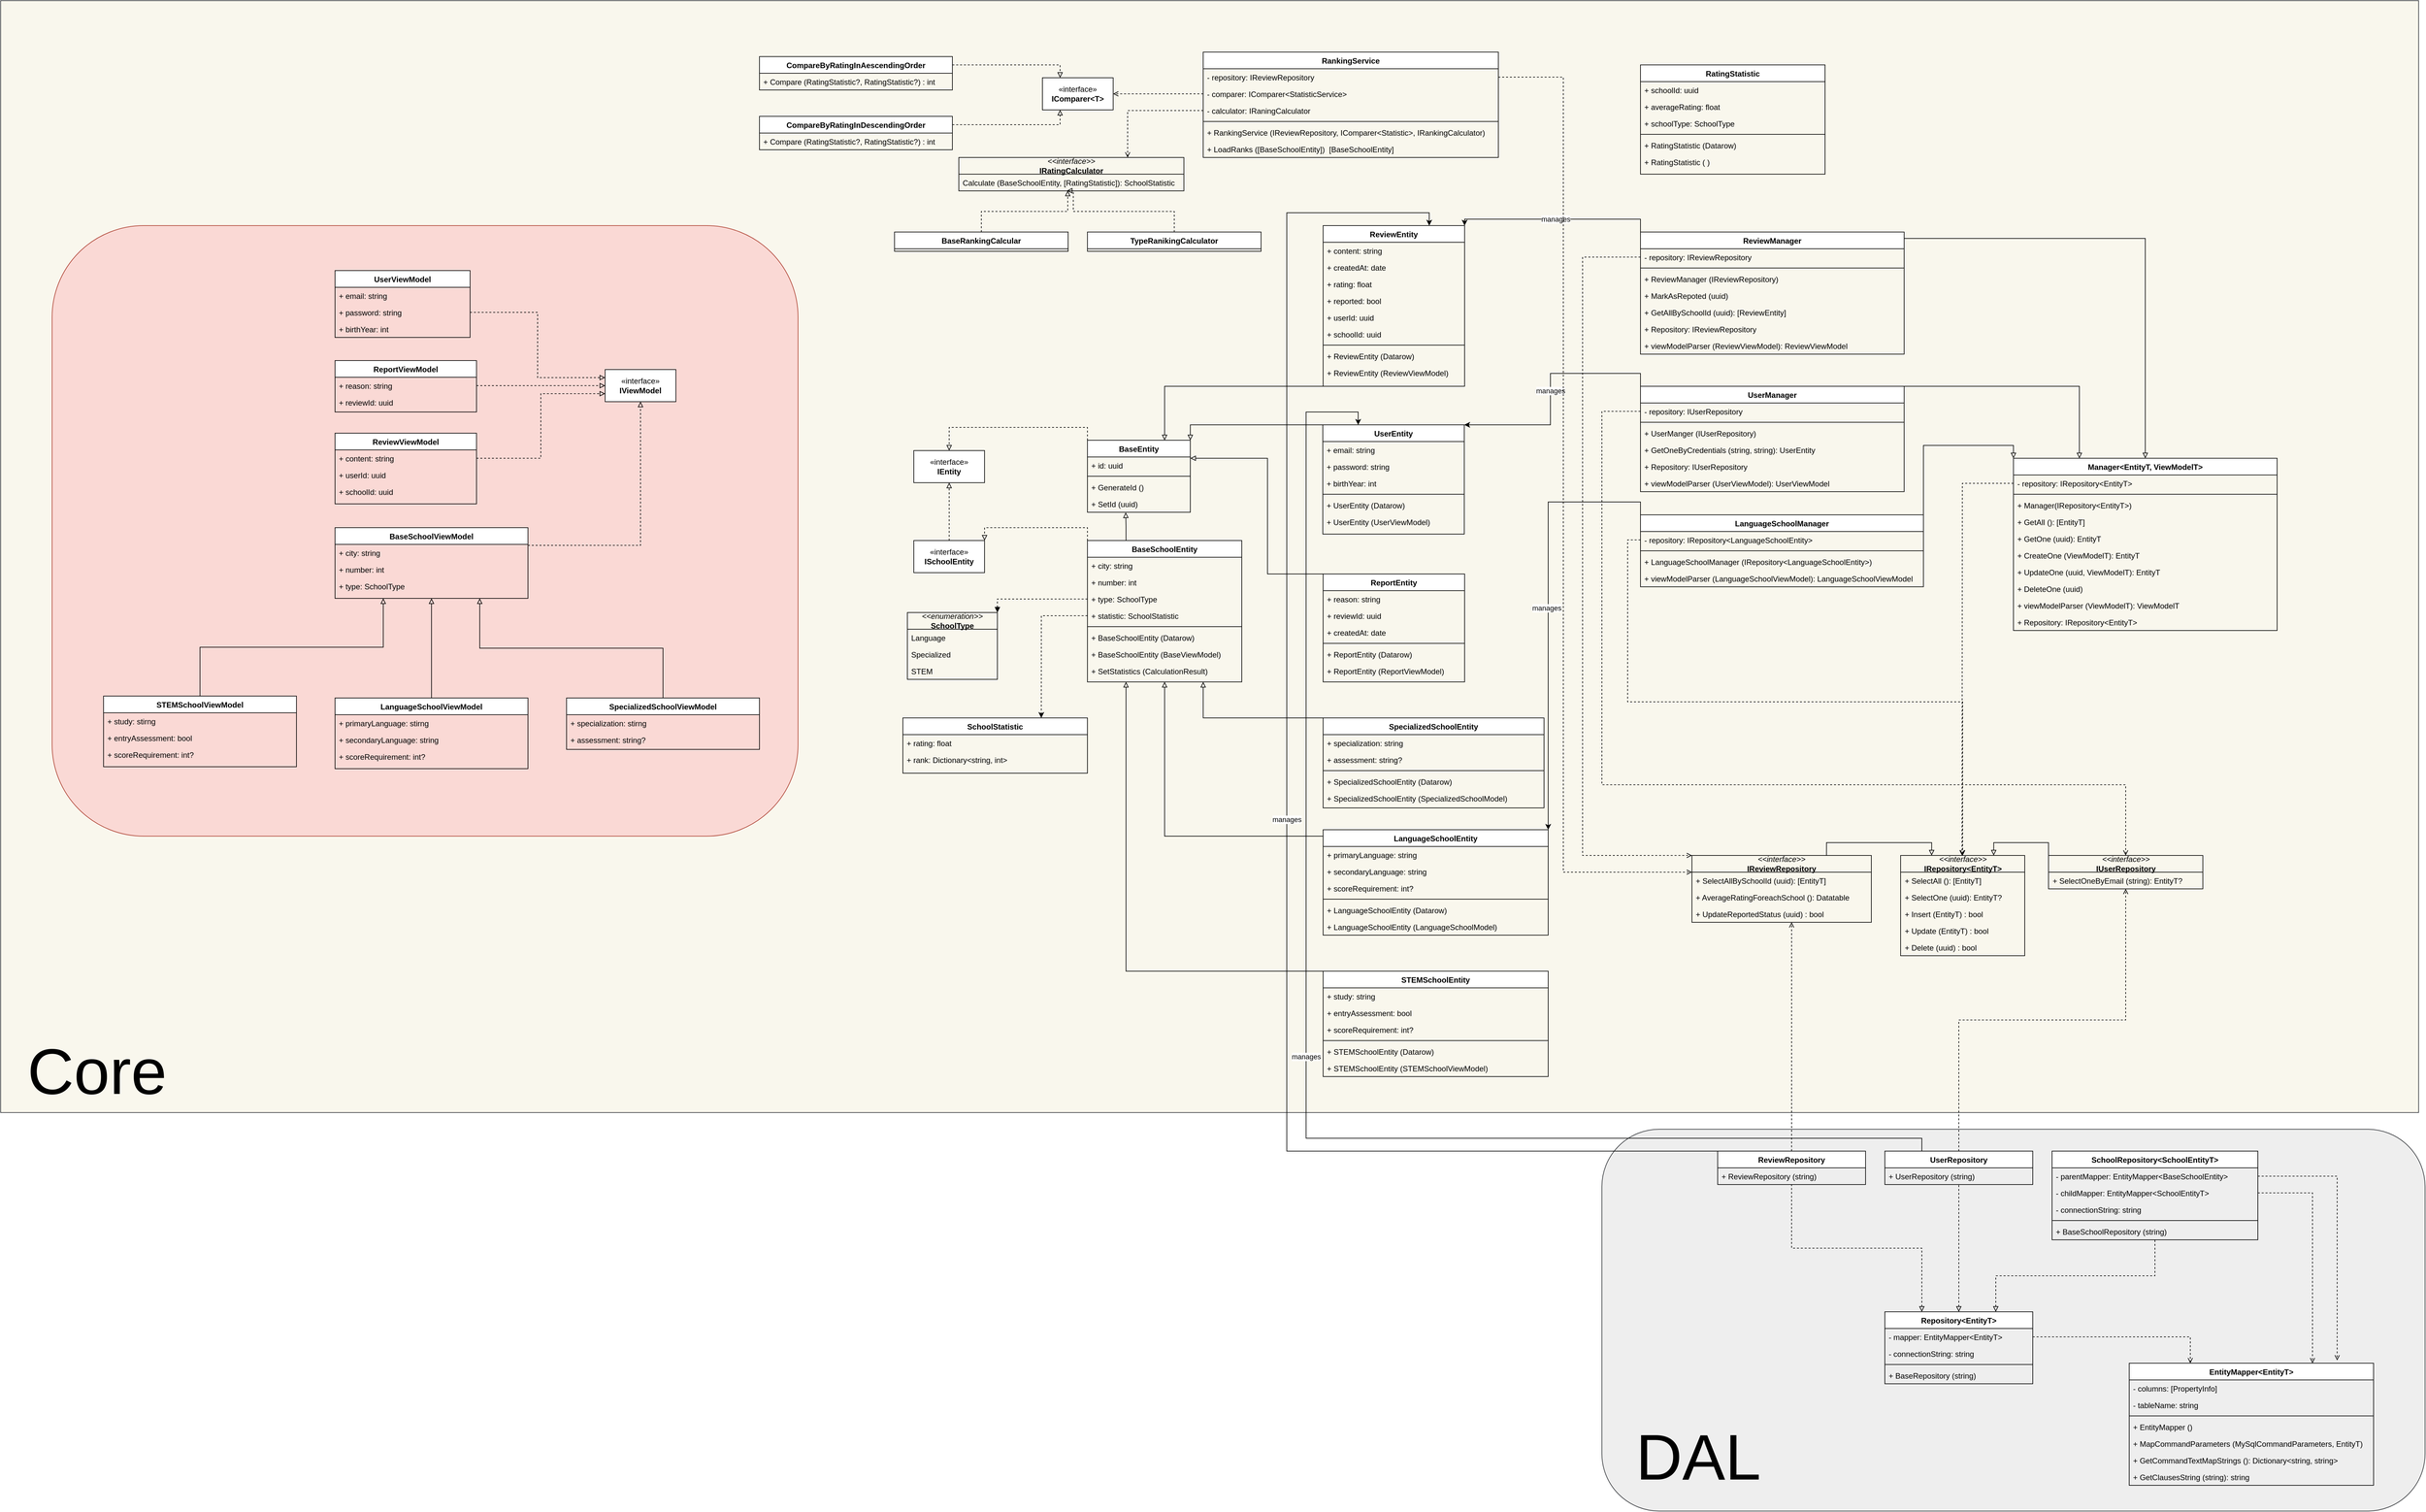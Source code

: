 <mxfile version="21.3.8" type="device">
  <diagram id="C5RBs43oDa-KdzZeNtuy" name="Page-1">
    <mxGraphModel dx="5481" dy="4284" grid="1" gridSize="10" guides="1" tooltips="1" connect="1" arrows="1" fold="1" page="1" pageScale="1" pageWidth="827" pageHeight="1169" math="0" shadow="0">
      <root>
        <mxCell id="WIyWlLk6GJQsqaUBKTNV-0" />
        <mxCell id="WIyWlLk6GJQsqaUBKTNV-1" parent="WIyWlLk6GJQsqaUBKTNV-0" />
        <mxCell id="oT5M7txIq1_IjTSm4ilQ-17" value="" style="rounded=1;whiteSpace=wrap;html=1;fillColor=#eeeeee;strokeColor=#36393d;" vertex="1" parent="WIyWlLk6GJQsqaUBKTNV-1">
          <mxGeometry x="320" y="-84" width="1280" height="594" as="geometry" />
        </mxCell>
        <mxCell id="oT5M7txIq1_IjTSm4ilQ-13" value="" style="rounded=0;whiteSpace=wrap;html=1;fillColor=#f9f7ed;strokeColor=#36393d;" vertex="1" parent="WIyWlLk6GJQsqaUBKTNV-1">
          <mxGeometry x="-2170" y="-1840" width="3760" height="1730" as="geometry" />
        </mxCell>
        <mxCell id="oT5M7txIq1_IjTSm4ilQ-12" value="" style="rounded=1;whiteSpace=wrap;html=1;fillColor=#fad9d5;strokeColor=#ae4132;" vertex="1" parent="WIyWlLk6GJQsqaUBKTNV-1">
          <mxGeometry x="-2090" y="-1490" width="1160" height="950" as="geometry" />
        </mxCell>
        <mxCell id="kKS6a3zSIsJLRQfwpxMK-5" style="edgeStyle=orthogonalEdgeStyle;rounded=0;orthogonalLoop=1;jettySize=auto;html=1;exitX=0.25;exitY=0;exitDx=0;exitDy=0;entryX=0.372;entryY=1.014;entryDx=0;entryDy=0;entryPerimeter=0;endArrow=block;endFill=0;" parent="WIyWlLk6GJQsqaUBKTNV-1" source="ePZ36kssW7eq4QDlkXtc-0" target="MTpYpiaMvIXMADG0OnxJ-88" edge="1">
          <mxGeometry relative="1" as="geometry" />
        </mxCell>
        <mxCell id="kKS6a3zSIsJLRQfwpxMK-16" style="edgeStyle=orthogonalEdgeStyle;rounded=0;orthogonalLoop=1;jettySize=auto;html=1;exitX=0;exitY=0;exitDx=0;exitDy=0;entryX=1;entryY=0;entryDx=0;entryDy=0;endArrow=block;endFill=0;dashed=1;" parent="WIyWlLk6GJQsqaUBKTNV-1" source="ePZ36kssW7eq4QDlkXtc-0" target="MTpYpiaMvIXMADG0OnxJ-90" edge="1">
          <mxGeometry relative="1" as="geometry" />
        </mxCell>
        <mxCell id="ePZ36kssW7eq4QDlkXtc-0" value="BaseSchoolEntity" style="swimlane;fontStyle=1;align=center;verticalAlign=top;childLayout=stackLayout;horizontal=1;startSize=26;horizontalStack=0;resizeParent=1;resizeLast=0;collapsible=1;marginBottom=0;rounded=0;shadow=0;strokeWidth=1;" parent="WIyWlLk6GJQsqaUBKTNV-1" vertex="1">
          <mxGeometry x="-480" y="-1000" width="240" height="220" as="geometry">
            <mxRectangle x="550" y="140" width="160" height="26" as="alternateBounds" />
          </mxGeometry>
        </mxCell>
        <mxCell id="ePZ36kssW7eq4QDlkXtc-2" value="+ city: string" style="text;align=left;verticalAlign=top;spacingLeft=4;spacingRight=4;overflow=hidden;rotatable=0;points=[[0,0.5],[1,0.5]];portConstraint=eastwest;rounded=0;shadow=0;html=0;" parent="ePZ36kssW7eq4QDlkXtc-0" vertex="1">
          <mxGeometry y="26" width="240" height="26" as="geometry" />
        </mxCell>
        <mxCell id="ePZ36kssW7eq4QDlkXtc-5" value="+ number: int" style="text;align=left;verticalAlign=top;spacingLeft=4;spacingRight=4;overflow=hidden;rotatable=0;points=[[0,0.5],[1,0.5]];portConstraint=eastwest;rounded=0;shadow=0;html=0;" parent="ePZ36kssW7eq4QDlkXtc-0" vertex="1">
          <mxGeometry y="52" width="240" height="26" as="geometry" />
        </mxCell>
        <mxCell id="ePZ36kssW7eq4QDlkXtc-95" value="+ type: SchoolType" style="text;align=left;verticalAlign=top;spacingLeft=4;spacingRight=4;overflow=hidden;rotatable=0;points=[[0,0.5],[1,0.5]];portConstraint=eastwest;rounded=0;shadow=0;html=0;" parent="ePZ36kssW7eq4QDlkXtc-0" vertex="1">
          <mxGeometry y="78" width="240" height="26" as="geometry" />
        </mxCell>
        <mxCell id="ePZ36kssW7eq4QDlkXtc-96" value="+ statistic: SchoolStatistic" style="text;align=left;verticalAlign=top;spacingLeft=4;spacingRight=4;overflow=hidden;rotatable=0;points=[[0,0.5],[1,0.5]];portConstraint=eastwest;rounded=0;shadow=0;html=0;" parent="ePZ36kssW7eq4QDlkXtc-0" vertex="1">
          <mxGeometry y="104" width="240" height="26" as="geometry" />
        </mxCell>
        <mxCell id="miSed73DvRsdrLM7d2Bf-3" value="" style="line;html=1;strokeWidth=1;align=left;verticalAlign=middle;spacingTop=-1;spacingLeft=3;spacingRight=3;rotatable=0;labelPosition=right;points=[];portConstraint=eastwest;" parent="ePZ36kssW7eq4QDlkXtc-0" vertex="1">
          <mxGeometry y="130" width="240" height="8" as="geometry" />
        </mxCell>
        <mxCell id="miSed73DvRsdrLM7d2Bf-5" value="+ BaseSchoolEntity (Datarow)" style="text;align=left;verticalAlign=top;spacingLeft=4;spacingRight=4;overflow=hidden;rotatable=0;points=[[0,0.5],[1,0.5]];portConstraint=eastwest;rounded=0;shadow=0;html=0;" parent="ePZ36kssW7eq4QDlkXtc-0" vertex="1">
          <mxGeometry y="138" width="240" height="26" as="geometry" />
        </mxCell>
        <mxCell id="miSed73DvRsdrLM7d2Bf-4" value="+ BaseSchoolEntity (BaseViewModel)" style="text;align=left;verticalAlign=top;spacingLeft=4;spacingRight=4;overflow=hidden;rotatable=0;points=[[0,0.5],[1,0.5]];portConstraint=eastwest;rounded=0;shadow=0;html=0;" parent="ePZ36kssW7eq4QDlkXtc-0" vertex="1">
          <mxGeometry y="164" width="240" height="26" as="geometry" />
        </mxCell>
        <mxCell id="kKS6a3zSIsJLRQfwpxMK-13" style="edgeStyle=orthogonalEdgeStyle;rounded=0;orthogonalLoop=1;jettySize=auto;html=1;exitX=0;exitY=1;exitDx=0;exitDy=0;entryX=0.75;entryY=0;entryDx=0;entryDy=0;endArrow=block;endFill=0;" parent="WIyWlLk6GJQsqaUBKTNV-1" source="ePZ36kssW7eq4QDlkXtc-99" target="MTpYpiaMvIXMADG0OnxJ-1" edge="1">
          <mxGeometry relative="1" as="geometry">
            <Array as="points">
              <mxPoint x="-360" y="-1240" />
            </Array>
          </mxGeometry>
        </mxCell>
        <mxCell id="ePZ36kssW7eq4QDlkXtc-99" value="ReviewEntity" style="swimlane;fontStyle=1;align=center;verticalAlign=top;childLayout=stackLayout;horizontal=1;startSize=26;horizontalStack=0;resizeParent=1;resizeLast=0;collapsible=1;marginBottom=0;rounded=0;shadow=0;strokeWidth=1;" parent="WIyWlLk6GJQsqaUBKTNV-1" vertex="1">
          <mxGeometry x="-113.5" y="-1490" width="220" height="250" as="geometry">
            <mxRectangle x="230" y="140" width="160" height="26" as="alternateBounds" />
          </mxGeometry>
        </mxCell>
        <mxCell id="ePZ36kssW7eq4QDlkXtc-100" value="+ content: string" style="text;align=left;verticalAlign=top;spacingLeft=4;spacingRight=4;overflow=hidden;rotatable=0;points=[[0,0.5],[1,0.5]];portConstraint=eastwest;" parent="ePZ36kssW7eq4QDlkXtc-99" vertex="1">
          <mxGeometry y="26" width="220" height="26" as="geometry" />
        </mxCell>
        <mxCell id="ePZ36kssW7eq4QDlkXtc-102" value="+ createdAt: date" style="text;align=left;verticalAlign=top;spacingLeft=4;spacingRight=4;overflow=hidden;rotatable=0;points=[[0,0.5],[1,0.5]];portConstraint=eastwest;rounded=0;shadow=0;html=0;" parent="ePZ36kssW7eq4QDlkXtc-99" vertex="1">
          <mxGeometry y="52" width="220" height="26" as="geometry" />
        </mxCell>
        <mxCell id="miSed73DvRsdrLM7d2Bf-6" value="+ rating: float" style="text;align=left;verticalAlign=top;spacingLeft=4;spacingRight=4;overflow=hidden;rotatable=0;points=[[0,0.5],[1,0.5]];portConstraint=eastwest;rounded=0;shadow=0;html=0;" parent="ePZ36kssW7eq4QDlkXtc-99" vertex="1">
          <mxGeometry y="78" width="220" height="26" as="geometry" />
        </mxCell>
        <mxCell id="miSed73DvRsdrLM7d2Bf-7" value="+ reported: bool" style="text;align=left;verticalAlign=top;spacingLeft=4;spacingRight=4;overflow=hidden;rotatable=0;points=[[0,0.5],[1,0.5]];portConstraint=eastwest;rounded=0;shadow=0;html=0;" parent="ePZ36kssW7eq4QDlkXtc-99" vertex="1">
          <mxGeometry y="104" width="220" height="26" as="geometry" />
        </mxCell>
        <mxCell id="miSed73DvRsdrLM7d2Bf-9" value="+ userId: uuid" style="text;align=left;verticalAlign=top;spacingLeft=4;spacingRight=4;overflow=hidden;rotatable=0;points=[[0,0.5],[1,0.5]];portConstraint=eastwest;rounded=0;shadow=0;html=0;" parent="ePZ36kssW7eq4QDlkXtc-99" vertex="1">
          <mxGeometry y="130" width="220" height="26" as="geometry" />
        </mxCell>
        <mxCell id="miSed73DvRsdrLM7d2Bf-8" value="+ schoolId: uuid" style="text;align=left;verticalAlign=top;spacingLeft=4;spacingRight=4;overflow=hidden;rotatable=0;points=[[0,0.5],[1,0.5]];portConstraint=eastwest;rounded=0;shadow=0;html=0;" parent="ePZ36kssW7eq4QDlkXtc-99" vertex="1">
          <mxGeometry y="156" width="220" height="26" as="geometry" />
        </mxCell>
        <mxCell id="ePZ36kssW7eq4QDlkXtc-103" value="" style="line;html=1;strokeWidth=1;align=left;verticalAlign=middle;spacingTop=-1;spacingLeft=3;spacingRight=3;rotatable=0;labelPosition=right;points=[];portConstraint=eastwest;" parent="ePZ36kssW7eq4QDlkXtc-99" vertex="1">
          <mxGeometry y="182" width="220" height="8" as="geometry" />
        </mxCell>
        <mxCell id="miSed73DvRsdrLM7d2Bf-87" value="+ ReviewEntity (Datarow)" style="text;align=left;verticalAlign=top;spacingLeft=4;spacingRight=4;overflow=hidden;rotatable=0;points=[[0,0.5],[1,0.5]];portConstraint=eastwest;rounded=0;shadow=0;html=0;" parent="ePZ36kssW7eq4QDlkXtc-99" vertex="1">
          <mxGeometry y="190" width="220" height="26" as="geometry" />
        </mxCell>
        <mxCell id="miSed73DvRsdrLM7d2Bf-88" value="+ ReviewEntity (ReviewViewModel)" style="text;align=left;verticalAlign=top;spacingLeft=4;spacingRight=4;overflow=hidden;rotatable=0;points=[[0,0.5],[1,0.5]];portConstraint=eastwest;rounded=0;shadow=0;html=0;" parent="ePZ36kssW7eq4QDlkXtc-99" vertex="1">
          <mxGeometry y="216" width="220" height="26" as="geometry" />
        </mxCell>
        <mxCell id="kKS6a3zSIsJLRQfwpxMK-15" style="edgeStyle=orthogonalEdgeStyle;rounded=0;orthogonalLoop=1;jettySize=auto;html=1;exitX=0;exitY=0;exitDx=0;exitDy=0;entryX=1;entryY=0.25;entryDx=0;entryDy=0;endArrow=block;endFill=0;" parent="WIyWlLk6GJQsqaUBKTNV-1" source="ePZ36kssW7eq4QDlkXtc-104" target="MTpYpiaMvIXMADG0OnxJ-1" edge="1">
          <mxGeometry relative="1" as="geometry">
            <Array as="points">
              <mxPoint x="-200" y="-948" />
              <mxPoint x="-200" y="-1128" />
            </Array>
          </mxGeometry>
        </mxCell>
        <mxCell id="ePZ36kssW7eq4QDlkXtc-104" value="ReportEntity" style="swimlane;fontStyle=1;align=center;verticalAlign=top;childLayout=stackLayout;horizontal=1;startSize=26;horizontalStack=0;resizeParent=1;resizeLast=0;collapsible=1;marginBottom=0;rounded=0;shadow=0;strokeWidth=1;" parent="WIyWlLk6GJQsqaUBKTNV-1" vertex="1">
          <mxGeometry x="-113.5" y="-948" width="220" height="168" as="geometry">
            <mxRectangle x="230" y="140" width="160" height="26" as="alternateBounds" />
          </mxGeometry>
        </mxCell>
        <mxCell id="ePZ36kssW7eq4QDlkXtc-105" value="+ reason: string" style="text;align=left;verticalAlign=top;spacingLeft=4;spacingRight=4;overflow=hidden;rotatable=0;points=[[0,0.5],[1,0.5]];portConstraint=eastwest;" parent="ePZ36kssW7eq4QDlkXtc-104" vertex="1">
          <mxGeometry y="26" width="220" height="26" as="geometry" />
        </mxCell>
        <mxCell id="miSed73DvRsdrLM7d2Bf-90" value="+ reviewId: uuid" style="text;align=left;verticalAlign=top;spacingLeft=4;spacingRight=4;overflow=hidden;rotatable=0;points=[[0,0.5],[1,0.5]];portConstraint=eastwest;rounded=0;shadow=0;html=0;" parent="ePZ36kssW7eq4QDlkXtc-104" vertex="1">
          <mxGeometry y="52" width="220" height="26" as="geometry" />
        </mxCell>
        <mxCell id="ePZ36kssW7eq4QDlkXtc-106" value="+ createdAt: date" style="text;align=left;verticalAlign=top;spacingLeft=4;spacingRight=4;overflow=hidden;rotatable=0;points=[[0,0.5],[1,0.5]];portConstraint=eastwest;rounded=0;shadow=0;html=0;" parent="ePZ36kssW7eq4QDlkXtc-104" vertex="1">
          <mxGeometry y="78" width="220" height="26" as="geometry" />
        </mxCell>
        <mxCell id="miSed73DvRsdrLM7d2Bf-89" value="" style="line;html=1;strokeWidth=1;align=left;verticalAlign=middle;spacingTop=-1;spacingLeft=3;spacingRight=3;rotatable=0;labelPosition=right;points=[];portConstraint=eastwest;" parent="ePZ36kssW7eq4QDlkXtc-104" vertex="1">
          <mxGeometry y="104" width="220" height="8" as="geometry" />
        </mxCell>
        <mxCell id="miSed73DvRsdrLM7d2Bf-91" value="+ ReportEntity (Datarow)" style="text;align=left;verticalAlign=top;spacingLeft=4;spacingRight=4;overflow=hidden;rotatable=0;points=[[0,0.5],[1,0.5]];portConstraint=eastwest;rounded=0;shadow=0;html=0;" parent="ePZ36kssW7eq4QDlkXtc-104" vertex="1">
          <mxGeometry y="112" width="220" height="26" as="geometry" />
        </mxCell>
        <mxCell id="miSed73DvRsdrLM7d2Bf-92" value="+ ReportEntity (ReportViewModel)" style="text;align=left;verticalAlign=top;spacingLeft=4;spacingRight=4;overflow=hidden;rotatable=0;points=[[0,0.5],[1,0.5]];portConstraint=eastwest;rounded=0;shadow=0;html=0;" parent="ePZ36kssW7eq4QDlkXtc-104" vertex="1">
          <mxGeometry y="138" width="220" height="26" as="geometry" />
        </mxCell>
        <mxCell id="BGwDfYJkYgECdl1CLv0I-13" value="&lt;i style=&quot;border-color: var(--border-color);&quot;&gt;&amp;lt;&amp;lt;enumeration&amp;gt;&amp;gt;&lt;/i&gt;&lt;br style=&quot;border-color: var(--border-color);&quot;&gt;&lt;b&gt;SchoolType&lt;/b&gt;" style="swimlane;fontStyle=0;childLayout=stackLayout;horizontal=1;startSize=26;fillColor=none;horizontalStack=0;resizeParent=1;resizeParentMax=0;resizeLast=0;collapsible=1;marginBottom=0;whiteSpace=wrap;html=1;" parent="WIyWlLk6GJQsqaUBKTNV-1" vertex="1">
          <mxGeometry x="-760" y="-888" width="140" height="104" as="geometry" />
        </mxCell>
        <mxCell id="BGwDfYJkYgECdl1CLv0I-14" value="Language" style="text;strokeColor=none;fillColor=none;align=left;verticalAlign=top;spacingLeft=4;spacingRight=4;overflow=hidden;rotatable=0;points=[[0,0.5],[1,0.5]];portConstraint=eastwest;whiteSpace=wrap;html=1;" parent="BGwDfYJkYgECdl1CLv0I-13" vertex="1">
          <mxGeometry y="26" width="140" height="26" as="geometry" />
        </mxCell>
        <mxCell id="BGwDfYJkYgECdl1CLv0I-15" value="Specialized" style="text;strokeColor=none;fillColor=none;align=left;verticalAlign=top;spacingLeft=4;spacingRight=4;overflow=hidden;rotatable=0;points=[[0,0.5],[1,0.5]];portConstraint=eastwest;whiteSpace=wrap;html=1;" parent="BGwDfYJkYgECdl1CLv0I-13" vertex="1">
          <mxGeometry y="52" width="140" height="26" as="geometry" />
        </mxCell>
        <mxCell id="BGwDfYJkYgECdl1CLv0I-35" value="STEM" style="text;strokeColor=none;fillColor=none;align=left;verticalAlign=top;spacingLeft=4;spacingRight=4;overflow=hidden;rotatable=0;points=[[0,0.5],[1,0.5]];portConstraint=eastwest;whiteSpace=wrap;html=1;" parent="BGwDfYJkYgECdl1CLv0I-13" vertex="1">
          <mxGeometry y="78" width="140" height="26" as="geometry" />
        </mxCell>
        <mxCell id="HSHtWLDtI32Jfq_Jyiq0-76" value="ReviewViewModel" style="swimlane;fontStyle=1;align=center;verticalAlign=top;childLayout=stackLayout;horizontal=1;startSize=26;horizontalStack=0;resizeParent=1;resizeLast=0;collapsible=1;marginBottom=0;rounded=0;shadow=0;strokeWidth=1;" parent="WIyWlLk6GJQsqaUBKTNV-1" vertex="1">
          <mxGeometry x="-1650" y="-1167" width="220" height="110" as="geometry">
            <mxRectangle x="230" y="140" width="160" height="26" as="alternateBounds" />
          </mxGeometry>
        </mxCell>
        <mxCell id="HSHtWLDtI32Jfq_Jyiq0-77" value="+ content: string" style="text;align=left;verticalAlign=top;spacingLeft=4;spacingRight=4;overflow=hidden;rotatable=0;points=[[0,0.5],[1,0.5]];portConstraint=eastwest;" parent="HSHtWLDtI32Jfq_Jyiq0-76" vertex="1">
          <mxGeometry y="26" width="220" height="26" as="geometry" />
        </mxCell>
        <mxCell id="miSed73DvRsdrLM7d2Bf-85" value="+ userId: uuid" style="text;align=left;verticalAlign=top;spacingLeft=4;spacingRight=4;overflow=hidden;rotatable=0;points=[[0,0.5],[1,0.5]];portConstraint=eastwest;" parent="HSHtWLDtI32Jfq_Jyiq0-76" vertex="1">
          <mxGeometry y="52" width="220" height="26" as="geometry" />
        </mxCell>
        <mxCell id="miSed73DvRsdrLM7d2Bf-86" value="+ schoolId: uuid" style="text;align=left;verticalAlign=top;spacingLeft=4;spacingRight=4;overflow=hidden;rotatable=0;points=[[0,0.5],[1,0.5]];portConstraint=eastwest;" parent="HSHtWLDtI32Jfq_Jyiq0-76" vertex="1">
          <mxGeometry y="78" width="220" height="26" as="geometry" />
        </mxCell>
        <mxCell id="ilvuVHahPCZJmiRPTuCX-3" style="edgeStyle=orthogonalEdgeStyle;rounded=0;orthogonalLoop=1;jettySize=auto;html=1;exitX=1;exitY=0.25;exitDx=0;exitDy=0;entryX=0.5;entryY=1;entryDx=0;entryDy=0;endArrow=block;endFill=0;dashed=1;" parent="WIyWlLk6GJQsqaUBKTNV-1" source="miSed73DvRsdrLM7d2Bf-10" target="miSed73DvRsdrLM7d2Bf-185" edge="1">
          <mxGeometry relative="1" as="geometry" />
        </mxCell>
        <mxCell id="miSed73DvRsdrLM7d2Bf-10" value="BaseSchoolViewModel" style="swimlane;fontStyle=1;align=center;verticalAlign=top;childLayout=stackLayout;horizontal=1;startSize=26;horizontalStack=0;resizeParent=1;resizeLast=0;collapsible=1;marginBottom=0;rounded=0;shadow=0;strokeWidth=1;" parent="WIyWlLk6GJQsqaUBKTNV-1" vertex="1">
          <mxGeometry x="-1650" y="-1020" width="300" height="110" as="geometry">
            <mxRectangle x="550" y="140" width="160" height="26" as="alternateBounds" />
          </mxGeometry>
        </mxCell>
        <mxCell id="miSed73DvRsdrLM7d2Bf-11" value="+ city: string" style="text;align=left;verticalAlign=top;spacingLeft=4;spacingRight=4;overflow=hidden;rotatable=0;points=[[0,0.5],[1,0.5]];portConstraint=eastwest;rounded=0;shadow=0;html=0;" parent="miSed73DvRsdrLM7d2Bf-10" vertex="1">
          <mxGeometry y="26" width="300" height="26" as="geometry" />
        </mxCell>
        <mxCell id="miSed73DvRsdrLM7d2Bf-13" value="+ number: int" style="text;align=left;verticalAlign=top;spacingLeft=4;spacingRight=4;overflow=hidden;rotatable=0;points=[[0,0.5],[1,0.5]];portConstraint=eastwest;rounded=0;shadow=0;html=0;" parent="miSed73DvRsdrLM7d2Bf-10" vertex="1">
          <mxGeometry y="52" width="300" height="26" as="geometry" />
        </mxCell>
        <mxCell id="miSed73DvRsdrLM7d2Bf-14" value="+ type: SchoolType" style="text;align=left;verticalAlign=top;spacingLeft=4;spacingRight=4;overflow=hidden;rotatable=0;points=[[0,0.5],[1,0.5]];portConstraint=eastwest;rounded=0;shadow=0;html=0;" parent="miSed73DvRsdrLM7d2Bf-10" vertex="1">
          <mxGeometry y="78" width="300" height="26" as="geometry" />
        </mxCell>
        <mxCell id="kKS6a3zSIsJLRQfwpxMK-9" style="edgeStyle=orthogonalEdgeStyle;rounded=0;orthogonalLoop=1;jettySize=auto;html=1;exitX=0;exitY=0;exitDx=0;exitDy=0;entryX=0.5;entryY=1;entryDx=0;entryDy=0;endArrow=block;endFill=0;" parent="WIyWlLk6GJQsqaUBKTNV-1" source="miSed73DvRsdrLM7d2Bf-21" target="ePZ36kssW7eq4QDlkXtc-0" edge="1">
          <mxGeometry relative="1" as="geometry">
            <Array as="points">
              <mxPoint x="-114" y="-540" />
              <mxPoint x="-360" y="-540" />
            </Array>
          </mxGeometry>
        </mxCell>
        <mxCell id="miSed73DvRsdrLM7d2Bf-21" value="LanguageSchoolEntity" style="swimlane;fontStyle=1;align=center;verticalAlign=top;childLayout=stackLayout;horizontal=1;startSize=26;horizontalStack=0;resizeParent=1;resizeLast=0;collapsible=1;marginBottom=0;rounded=0;shadow=0;strokeWidth=1;" parent="WIyWlLk6GJQsqaUBKTNV-1" vertex="1">
          <mxGeometry x="-113.5" y="-550" width="350" height="164" as="geometry">
            <mxRectangle x="550" y="140" width="160" height="26" as="alternateBounds" />
          </mxGeometry>
        </mxCell>
        <mxCell id="miSed73DvRsdrLM7d2Bf-22" value="+ primaryLanguage: string" style="text;align=left;verticalAlign=top;spacingLeft=4;spacingRight=4;overflow=hidden;rotatable=0;points=[[0,0.5],[1,0.5]];portConstraint=eastwest;rounded=0;shadow=0;html=0;" parent="miSed73DvRsdrLM7d2Bf-21" vertex="1">
          <mxGeometry y="26" width="350" height="26" as="geometry" />
        </mxCell>
        <mxCell id="miSed73DvRsdrLM7d2Bf-23" value="+ secondaryLanguage: string" style="text;align=left;verticalAlign=top;spacingLeft=4;spacingRight=4;overflow=hidden;rotatable=0;points=[[0,0.5],[1,0.5]];portConstraint=eastwest;rounded=0;shadow=0;html=0;" parent="miSed73DvRsdrLM7d2Bf-21" vertex="1">
          <mxGeometry y="52" width="350" height="26" as="geometry" />
        </mxCell>
        <mxCell id="miSed73DvRsdrLM7d2Bf-24" value="+ scoreRequirement: int?" style="text;align=left;verticalAlign=top;spacingLeft=4;spacingRight=4;overflow=hidden;rotatable=0;points=[[0,0.5],[1,0.5]];portConstraint=eastwest;rounded=0;shadow=0;html=0;" parent="miSed73DvRsdrLM7d2Bf-21" vertex="1">
          <mxGeometry y="78" width="350" height="26" as="geometry" />
        </mxCell>
        <mxCell id="miSed73DvRsdrLM7d2Bf-28" value="" style="line;html=1;strokeWidth=1;align=left;verticalAlign=middle;spacingTop=-1;spacingLeft=3;spacingRight=3;rotatable=0;labelPosition=right;points=[];portConstraint=eastwest;" parent="miSed73DvRsdrLM7d2Bf-21" vertex="1">
          <mxGeometry y="104" width="350" height="8" as="geometry" />
        </mxCell>
        <mxCell id="miSed73DvRsdrLM7d2Bf-29" value="+ LanguageSchoolEntity (Datarow)" style="text;align=left;verticalAlign=top;spacingLeft=4;spacingRight=4;overflow=hidden;rotatable=0;points=[[0,0.5],[1,0.5]];portConstraint=eastwest;rounded=0;shadow=0;html=0;" parent="miSed73DvRsdrLM7d2Bf-21" vertex="1">
          <mxGeometry y="112" width="350" height="26" as="geometry" />
        </mxCell>
        <mxCell id="miSed73DvRsdrLM7d2Bf-30" value="+ LanguageSchoolEntity (LanguageSchoolModel)" style="text;align=left;verticalAlign=top;spacingLeft=4;spacingRight=4;overflow=hidden;rotatable=0;points=[[0,0.5],[1,0.5]];portConstraint=eastwest;rounded=0;shadow=0;html=0;" parent="miSed73DvRsdrLM7d2Bf-21" vertex="1">
          <mxGeometry y="138" width="350" height="26" as="geometry" />
        </mxCell>
        <mxCell id="ilvuVHahPCZJmiRPTuCX-6" style="edgeStyle=orthogonalEdgeStyle;rounded=0;orthogonalLoop=1;jettySize=auto;html=1;exitX=0.5;exitY=0;exitDx=0;exitDy=0;entryX=0.5;entryY=1;entryDx=0;entryDy=0;endArrow=block;endFill=0;" parent="WIyWlLk6GJQsqaUBKTNV-1" source="miSed73DvRsdrLM7d2Bf-31" target="miSed73DvRsdrLM7d2Bf-10" edge="1">
          <mxGeometry relative="1" as="geometry" />
        </mxCell>
        <mxCell id="miSed73DvRsdrLM7d2Bf-31" value="LanguageSchoolViewModel" style="swimlane;fontStyle=1;align=center;verticalAlign=top;childLayout=stackLayout;horizontal=1;startSize=26;horizontalStack=0;resizeParent=1;resizeLast=0;collapsible=1;marginBottom=0;rounded=0;shadow=0;strokeWidth=1;" parent="WIyWlLk6GJQsqaUBKTNV-1" vertex="1">
          <mxGeometry x="-1650" y="-755" width="300" height="110" as="geometry">
            <mxRectangle x="550" y="140" width="160" height="26" as="alternateBounds" />
          </mxGeometry>
        </mxCell>
        <mxCell id="miSed73DvRsdrLM7d2Bf-32" value="+ primaryLanguage: stirng" style="text;align=left;verticalAlign=top;spacingLeft=4;spacingRight=4;overflow=hidden;rotatable=0;points=[[0,0.5],[1,0.5]];portConstraint=eastwest;rounded=0;shadow=0;html=0;" parent="miSed73DvRsdrLM7d2Bf-31" vertex="1">
          <mxGeometry y="26" width="300" height="26" as="geometry" />
        </mxCell>
        <mxCell id="miSed73DvRsdrLM7d2Bf-33" value="+ secondaryLanguage: string" style="text;align=left;verticalAlign=top;spacingLeft=4;spacingRight=4;overflow=hidden;rotatable=0;points=[[0,0.5],[1,0.5]];portConstraint=eastwest;rounded=0;shadow=0;html=0;" parent="miSed73DvRsdrLM7d2Bf-31" vertex="1">
          <mxGeometry y="52" width="300" height="26" as="geometry" />
        </mxCell>
        <mxCell id="miSed73DvRsdrLM7d2Bf-34" value="+ scoreRequirement: int?" style="text;align=left;verticalAlign=top;spacingLeft=4;spacingRight=4;overflow=hidden;rotatable=0;points=[[0,0.5],[1,0.5]];portConstraint=eastwest;rounded=0;shadow=0;html=0;" parent="miSed73DvRsdrLM7d2Bf-31" vertex="1">
          <mxGeometry y="78" width="300" height="26" as="geometry" />
        </mxCell>
        <mxCell id="ilvuVHahPCZJmiRPTuCX-7" style="edgeStyle=orthogonalEdgeStyle;rounded=0;orthogonalLoop=1;jettySize=auto;html=1;exitX=0.5;exitY=0;exitDx=0;exitDy=0;entryX=0.75;entryY=1;entryDx=0;entryDy=0;endArrow=block;endFill=0;" parent="WIyWlLk6GJQsqaUBKTNV-1" source="miSed73DvRsdrLM7d2Bf-63" target="miSed73DvRsdrLM7d2Bf-10" edge="1">
          <mxGeometry relative="1" as="geometry" />
        </mxCell>
        <mxCell id="miSed73DvRsdrLM7d2Bf-63" value="SpecializedSchoolViewModel" style="swimlane;fontStyle=1;align=center;verticalAlign=top;childLayout=stackLayout;horizontal=1;startSize=26;horizontalStack=0;resizeParent=1;resizeLast=0;collapsible=1;marginBottom=0;rounded=0;shadow=0;strokeWidth=1;" parent="WIyWlLk6GJQsqaUBKTNV-1" vertex="1">
          <mxGeometry x="-1290" y="-755" width="300" height="80" as="geometry">
            <mxRectangle x="550" y="140" width="160" height="26" as="alternateBounds" />
          </mxGeometry>
        </mxCell>
        <mxCell id="miSed73DvRsdrLM7d2Bf-64" value="+ specialization: stirng" style="text;align=left;verticalAlign=top;spacingLeft=4;spacingRight=4;overflow=hidden;rotatable=0;points=[[0,0.5],[1,0.5]];portConstraint=eastwest;rounded=0;shadow=0;html=0;" parent="miSed73DvRsdrLM7d2Bf-63" vertex="1">
          <mxGeometry y="26" width="300" height="26" as="geometry" />
        </mxCell>
        <mxCell id="miSed73DvRsdrLM7d2Bf-65" value="+ assessment: string?" style="text;align=left;verticalAlign=top;spacingLeft=4;spacingRight=4;overflow=hidden;rotatable=0;points=[[0,0.5],[1,0.5]];portConstraint=eastwest;rounded=0;shadow=0;html=0;" parent="miSed73DvRsdrLM7d2Bf-63" vertex="1">
          <mxGeometry y="52" width="300" height="26" as="geometry" />
        </mxCell>
        <mxCell id="kKS6a3zSIsJLRQfwpxMK-10" style="edgeStyle=orthogonalEdgeStyle;rounded=0;orthogonalLoop=1;jettySize=auto;html=1;exitX=0;exitY=0;exitDx=0;exitDy=0;entryX=0.75;entryY=1;entryDx=0;entryDy=0;endArrow=block;endFill=0;" parent="WIyWlLk6GJQsqaUBKTNV-1" source="miSed73DvRsdrLM7d2Bf-67" target="ePZ36kssW7eq4QDlkXtc-0" edge="1">
          <mxGeometry relative="1" as="geometry">
            <Array as="points">
              <mxPoint x="-300" y="-724" />
            </Array>
          </mxGeometry>
        </mxCell>
        <mxCell id="miSed73DvRsdrLM7d2Bf-67" value="SpecializedSchoolEntity" style="swimlane;fontStyle=1;align=center;verticalAlign=top;childLayout=stackLayout;horizontal=1;startSize=26;horizontalStack=0;resizeParent=1;resizeLast=0;collapsible=1;marginBottom=0;rounded=0;shadow=0;strokeWidth=1;" parent="WIyWlLk6GJQsqaUBKTNV-1" vertex="1">
          <mxGeometry x="-113.5" y="-724" width="343.5" height="140" as="geometry">
            <mxRectangle x="550" y="140" width="160" height="26" as="alternateBounds" />
          </mxGeometry>
        </mxCell>
        <mxCell id="miSed73DvRsdrLM7d2Bf-68" value="+ specialization: string" style="text;align=left;verticalAlign=top;spacingLeft=4;spacingRight=4;overflow=hidden;rotatable=0;points=[[0,0.5],[1,0.5]];portConstraint=eastwest;rounded=0;shadow=0;html=0;" parent="miSed73DvRsdrLM7d2Bf-67" vertex="1">
          <mxGeometry y="26" width="343.5" height="26" as="geometry" />
        </mxCell>
        <mxCell id="miSed73DvRsdrLM7d2Bf-70" value="+ assessment: string?" style="text;align=left;verticalAlign=top;spacingLeft=4;spacingRight=4;overflow=hidden;rotatable=0;points=[[0,0.5],[1,0.5]];portConstraint=eastwest;rounded=0;shadow=0;html=0;" parent="miSed73DvRsdrLM7d2Bf-67" vertex="1">
          <mxGeometry y="52" width="343.5" height="26" as="geometry" />
        </mxCell>
        <mxCell id="miSed73DvRsdrLM7d2Bf-71" value="" style="line;html=1;strokeWidth=1;align=left;verticalAlign=middle;spacingTop=-1;spacingLeft=3;spacingRight=3;rotatable=0;labelPosition=right;points=[];portConstraint=eastwest;" parent="miSed73DvRsdrLM7d2Bf-67" vertex="1">
          <mxGeometry y="78" width="343.5" height="8" as="geometry" />
        </mxCell>
        <mxCell id="miSed73DvRsdrLM7d2Bf-72" value="+ SpecializedSchoolEntity (Datarow)" style="text;align=left;verticalAlign=top;spacingLeft=4;spacingRight=4;overflow=hidden;rotatable=0;points=[[0,0.5],[1,0.5]];portConstraint=eastwest;rounded=0;shadow=0;html=0;" parent="miSed73DvRsdrLM7d2Bf-67" vertex="1">
          <mxGeometry y="86" width="343.5" height="26" as="geometry" />
        </mxCell>
        <mxCell id="miSed73DvRsdrLM7d2Bf-73" value="+ SpecializedSchoolEntity (SpecializedSchoolModel)" style="text;align=left;verticalAlign=top;spacingLeft=4;spacingRight=4;overflow=hidden;rotatable=0;points=[[0,0.5],[1,0.5]];portConstraint=eastwest;rounded=0;shadow=0;html=0;" parent="miSed73DvRsdrLM7d2Bf-67" vertex="1">
          <mxGeometry y="112" width="343.5" height="26" as="geometry" />
        </mxCell>
        <mxCell id="ilvuVHahPCZJmiRPTuCX-5" style="edgeStyle=orthogonalEdgeStyle;rounded=0;orthogonalLoop=1;jettySize=auto;html=1;exitX=0.5;exitY=0;exitDx=0;exitDy=0;entryX=0.25;entryY=1;entryDx=0;entryDy=0;endArrow=block;endFill=0;" parent="WIyWlLk6GJQsqaUBKTNV-1" source="miSed73DvRsdrLM7d2Bf-74" target="miSed73DvRsdrLM7d2Bf-10" edge="1">
          <mxGeometry relative="1" as="geometry" />
        </mxCell>
        <mxCell id="miSed73DvRsdrLM7d2Bf-74" value="STEMSchoolViewModel" style="swimlane;fontStyle=1;align=center;verticalAlign=top;childLayout=stackLayout;horizontal=1;startSize=26;horizontalStack=0;resizeParent=1;resizeLast=0;collapsible=1;marginBottom=0;rounded=0;shadow=0;strokeWidth=1;" parent="WIyWlLk6GJQsqaUBKTNV-1" vertex="1">
          <mxGeometry x="-2010" y="-758" width="300" height="110" as="geometry">
            <mxRectangle x="550" y="140" width="160" height="26" as="alternateBounds" />
          </mxGeometry>
        </mxCell>
        <mxCell id="miSed73DvRsdrLM7d2Bf-75" value="+ study: stirng" style="text;align=left;verticalAlign=top;spacingLeft=4;spacingRight=4;overflow=hidden;rotatable=0;points=[[0,0.5],[1,0.5]];portConstraint=eastwest;rounded=0;shadow=0;html=0;" parent="miSed73DvRsdrLM7d2Bf-74" vertex="1">
          <mxGeometry y="26" width="300" height="26" as="geometry" />
        </mxCell>
        <mxCell id="miSed73DvRsdrLM7d2Bf-76" value="+ entryAssessment: bool" style="text;align=left;verticalAlign=top;spacingLeft=4;spacingRight=4;overflow=hidden;rotatable=0;points=[[0,0.5],[1,0.5]];portConstraint=eastwest;rounded=0;shadow=0;html=0;" parent="miSed73DvRsdrLM7d2Bf-74" vertex="1">
          <mxGeometry y="52" width="300" height="26" as="geometry" />
        </mxCell>
        <mxCell id="miSed73DvRsdrLM7d2Bf-77" value="+ scoreRequirement: int?" style="text;align=left;verticalAlign=top;spacingLeft=4;spacingRight=4;overflow=hidden;rotatable=0;points=[[0,0.5],[1,0.5]];portConstraint=eastwest;rounded=0;shadow=0;html=0;" parent="miSed73DvRsdrLM7d2Bf-74" vertex="1">
          <mxGeometry y="78" width="300" height="26" as="geometry" />
        </mxCell>
        <mxCell id="kKS6a3zSIsJLRQfwpxMK-8" style="edgeStyle=orthogonalEdgeStyle;rounded=0;orthogonalLoop=1;jettySize=auto;html=1;exitX=0;exitY=0;exitDx=0;exitDy=0;entryX=0.25;entryY=1;entryDx=0;entryDy=0;endArrow=block;endFill=0;" parent="WIyWlLk6GJQsqaUBKTNV-1" source="miSed73DvRsdrLM7d2Bf-78" target="ePZ36kssW7eq4QDlkXtc-0" edge="1">
          <mxGeometry relative="1" as="geometry">
            <Array as="points">
              <mxPoint x="-120" y="-330" />
              <mxPoint x="-420" y="-330" />
            </Array>
          </mxGeometry>
        </mxCell>
        <mxCell id="miSed73DvRsdrLM7d2Bf-78" value="STEMSchoolEntity" style="swimlane;fontStyle=1;align=center;verticalAlign=top;childLayout=stackLayout;horizontal=1;startSize=26;horizontalStack=0;resizeParent=1;resizeLast=0;collapsible=1;marginBottom=0;rounded=0;shadow=0;strokeWidth=1;" parent="WIyWlLk6GJQsqaUBKTNV-1" vertex="1">
          <mxGeometry x="-113.5" y="-330" width="350" height="164" as="geometry">
            <mxRectangle x="550" y="140" width="160" height="26" as="alternateBounds" />
          </mxGeometry>
        </mxCell>
        <mxCell id="miSed73DvRsdrLM7d2Bf-79" value="+ study: string" style="text;align=left;verticalAlign=top;spacingLeft=4;spacingRight=4;overflow=hidden;rotatable=0;points=[[0,0.5],[1,0.5]];portConstraint=eastwest;rounded=0;shadow=0;html=0;" parent="miSed73DvRsdrLM7d2Bf-78" vertex="1">
          <mxGeometry y="26" width="350" height="26" as="geometry" />
        </mxCell>
        <mxCell id="miSed73DvRsdrLM7d2Bf-80" value="+ entryAssessment: bool" style="text;align=left;verticalAlign=top;spacingLeft=4;spacingRight=4;overflow=hidden;rotatable=0;points=[[0,0.5],[1,0.5]];portConstraint=eastwest;rounded=0;shadow=0;html=0;" parent="miSed73DvRsdrLM7d2Bf-78" vertex="1">
          <mxGeometry y="52" width="350" height="26" as="geometry" />
        </mxCell>
        <mxCell id="miSed73DvRsdrLM7d2Bf-81" value="+ scoreRequirement: int?" style="text;align=left;verticalAlign=top;spacingLeft=4;spacingRight=4;overflow=hidden;rotatable=0;points=[[0,0.5],[1,0.5]];portConstraint=eastwest;rounded=0;shadow=0;html=0;" parent="miSed73DvRsdrLM7d2Bf-78" vertex="1">
          <mxGeometry y="78" width="350" height="26" as="geometry" />
        </mxCell>
        <mxCell id="miSed73DvRsdrLM7d2Bf-82" value="" style="line;html=1;strokeWidth=1;align=left;verticalAlign=middle;spacingTop=-1;spacingLeft=3;spacingRight=3;rotatable=0;labelPosition=right;points=[];portConstraint=eastwest;" parent="miSed73DvRsdrLM7d2Bf-78" vertex="1">
          <mxGeometry y="104" width="350" height="8" as="geometry" />
        </mxCell>
        <mxCell id="miSed73DvRsdrLM7d2Bf-83" value="+ STEMSchoolEntity (Datarow)" style="text;align=left;verticalAlign=top;spacingLeft=4;spacingRight=4;overflow=hidden;rotatable=0;points=[[0,0.5],[1,0.5]];portConstraint=eastwest;rounded=0;shadow=0;html=0;" parent="miSed73DvRsdrLM7d2Bf-78" vertex="1">
          <mxGeometry y="112" width="350" height="26" as="geometry" />
        </mxCell>
        <mxCell id="miSed73DvRsdrLM7d2Bf-84" value="+ STEMSchoolEntity (STEMSchoolViewModel)" style="text;align=left;verticalAlign=top;spacingLeft=4;spacingRight=4;overflow=hidden;rotatable=0;points=[[0,0.5],[1,0.5]];portConstraint=eastwest;rounded=0;shadow=0;html=0;" parent="miSed73DvRsdrLM7d2Bf-78" vertex="1">
          <mxGeometry y="138" width="350" height="26" as="geometry" />
        </mxCell>
        <mxCell id="miSed73DvRsdrLM7d2Bf-93" value="ReportViewModel" style="swimlane;fontStyle=1;align=center;verticalAlign=top;childLayout=stackLayout;horizontal=1;startSize=26;horizontalStack=0;resizeParent=1;resizeLast=0;collapsible=1;marginBottom=0;rounded=0;shadow=0;strokeWidth=1;" parent="WIyWlLk6GJQsqaUBKTNV-1" vertex="1">
          <mxGeometry x="-1650" y="-1280" width="220" height="80" as="geometry">
            <mxRectangle x="230" y="140" width="160" height="26" as="alternateBounds" />
          </mxGeometry>
        </mxCell>
        <mxCell id="miSed73DvRsdrLM7d2Bf-94" value="+ reason: string" style="text;align=left;verticalAlign=top;spacingLeft=4;spacingRight=4;overflow=hidden;rotatable=0;points=[[0,0.5],[1,0.5]];portConstraint=eastwest;" parent="miSed73DvRsdrLM7d2Bf-93" vertex="1">
          <mxGeometry y="26" width="220" height="26" as="geometry" />
        </mxCell>
        <mxCell id="miSed73DvRsdrLM7d2Bf-96" value="+ reviewId: uuid" style="text;align=left;verticalAlign=top;spacingLeft=4;spacingRight=4;overflow=hidden;rotatable=0;points=[[0,0.5],[1,0.5]];portConstraint=eastwest;" parent="miSed73DvRsdrLM7d2Bf-93" vertex="1">
          <mxGeometry y="52" width="220" height="26" as="geometry" />
        </mxCell>
        <mxCell id="kKS6a3zSIsJLRQfwpxMK-14" style="edgeStyle=orthogonalEdgeStyle;rounded=0;orthogonalLoop=1;jettySize=auto;html=1;exitX=0;exitY=0;exitDx=0;exitDy=0;entryX=1;entryY=0;entryDx=0;entryDy=0;endArrow=block;endFill=0;" parent="WIyWlLk6GJQsqaUBKTNV-1" source="miSed73DvRsdrLM7d2Bf-97" target="MTpYpiaMvIXMADG0OnxJ-1" edge="1">
          <mxGeometry relative="1" as="geometry">
            <Array as="points">
              <mxPoint x="-320" y="-1180" />
            </Array>
          </mxGeometry>
        </mxCell>
        <mxCell id="miSed73DvRsdrLM7d2Bf-97" value="UserEntity" style="swimlane;fontStyle=1;align=center;verticalAlign=top;childLayout=stackLayout;horizontal=1;startSize=26;horizontalStack=0;resizeParent=1;resizeLast=0;collapsible=1;marginBottom=0;rounded=0;shadow=0;strokeWidth=1;" parent="WIyWlLk6GJQsqaUBKTNV-1" vertex="1">
          <mxGeometry x="-114" y="-1180" width="220" height="170" as="geometry">
            <mxRectangle x="230" y="140" width="160" height="26" as="alternateBounds" />
          </mxGeometry>
        </mxCell>
        <mxCell id="miSed73DvRsdrLM7d2Bf-98" value="+ email: string" style="text;align=left;verticalAlign=top;spacingLeft=4;spacingRight=4;overflow=hidden;rotatable=0;points=[[0,0.5],[1,0.5]];portConstraint=eastwest;" parent="miSed73DvRsdrLM7d2Bf-97" vertex="1">
          <mxGeometry y="26" width="220" height="26" as="geometry" />
        </mxCell>
        <mxCell id="miSed73DvRsdrLM7d2Bf-100" value="+ password: string" style="text;align=left;verticalAlign=top;spacingLeft=4;spacingRight=4;overflow=hidden;rotatable=0;points=[[0,0.5],[1,0.5]];portConstraint=eastwest;rounded=0;shadow=0;html=0;" parent="miSed73DvRsdrLM7d2Bf-97" vertex="1">
          <mxGeometry y="52" width="220" height="26" as="geometry" />
        </mxCell>
        <mxCell id="miSed73DvRsdrLM7d2Bf-101" value="+ birthYear: int" style="text;align=left;verticalAlign=top;spacingLeft=4;spacingRight=4;overflow=hidden;rotatable=0;points=[[0,0.5],[1,0.5]];portConstraint=eastwest;rounded=0;shadow=0;html=0;" parent="miSed73DvRsdrLM7d2Bf-97" vertex="1">
          <mxGeometry y="78" width="220" height="26" as="geometry" />
        </mxCell>
        <mxCell id="miSed73DvRsdrLM7d2Bf-102" value="" style="line;html=1;strokeWidth=1;align=left;verticalAlign=middle;spacingTop=-1;spacingLeft=3;spacingRight=3;rotatable=0;labelPosition=right;points=[];portConstraint=eastwest;" parent="miSed73DvRsdrLM7d2Bf-97" vertex="1">
          <mxGeometry y="104" width="220" height="8" as="geometry" />
        </mxCell>
        <mxCell id="miSed73DvRsdrLM7d2Bf-103" value="+ UserEntity (Datarow)" style="text;align=left;verticalAlign=top;spacingLeft=4;spacingRight=4;overflow=hidden;rotatable=0;points=[[0,0.5],[1,0.5]];portConstraint=eastwest;rounded=0;shadow=0;html=0;" parent="miSed73DvRsdrLM7d2Bf-97" vertex="1">
          <mxGeometry y="112" width="220" height="26" as="geometry" />
        </mxCell>
        <mxCell id="miSed73DvRsdrLM7d2Bf-104" value="+ UserEntity (UserViewModel)" style="text;align=left;verticalAlign=top;spacingLeft=4;spacingRight=4;overflow=hidden;rotatable=0;points=[[0,0.5],[1,0.5]];portConstraint=eastwest;rounded=0;shadow=0;html=0;" parent="miSed73DvRsdrLM7d2Bf-97" vertex="1">
          <mxGeometry y="138" width="220" height="26" as="geometry" />
        </mxCell>
        <mxCell id="miSed73DvRsdrLM7d2Bf-105" value="UserViewModel" style="swimlane;fontStyle=1;align=center;verticalAlign=top;childLayout=stackLayout;horizontal=1;startSize=26;horizontalStack=0;resizeParent=1;resizeLast=0;collapsible=1;marginBottom=0;rounded=0;shadow=0;strokeWidth=1;" parent="WIyWlLk6GJQsqaUBKTNV-1" vertex="1">
          <mxGeometry x="-1650" y="-1420" width="210" height="104" as="geometry">
            <mxRectangle x="230" y="140" width="160" height="26" as="alternateBounds" />
          </mxGeometry>
        </mxCell>
        <mxCell id="miSed73DvRsdrLM7d2Bf-106" value="+ email: string" style="text;align=left;verticalAlign=top;spacingLeft=4;spacingRight=4;overflow=hidden;rotatable=0;points=[[0,0.5],[1,0.5]];portConstraint=eastwest;" parent="miSed73DvRsdrLM7d2Bf-105" vertex="1">
          <mxGeometry y="26" width="210" height="26" as="geometry" />
        </mxCell>
        <mxCell id="miSed73DvRsdrLM7d2Bf-107" value="+ password: string" style="text;align=left;verticalAlign=top;spacingLeft=4;spacingRight=4;overflow=hidden;rotatable=0;points=[[0,0.5],[1,0.5]];portConstraint=eastwest;" parent="miSed73DvRsdrLM7d2Bf-105" vertex="1">
          <mxGeometry y="52" width="210" height="26" as="geometry" />
        </mxCell>
        <mxCell id="miSed73DvRsdrLM7d2Bf-109" value="+ birthYear: int" style="text;align=left;verticalAlign=top;spacingLeft=4;spacingRight=4;overflow=hidden;rotatable=0;points=[[0,0.5],[1,0.5]];portConstraint=eastwest;rounded=0;shadow=0;html=0;" parent="miSed73DvRsdrLM7d2Bf-105" vertex="1">
          <mxGeometry y="78" width="210" height="22" as="geometry" />
        </mxCell>
        <mxCell id="miSed73DvRsdrLM7d2Bf-110" value="RatingStatistic" style="swimlane;fontStyle=1;align=center;verticalAlign=top;childLayout=stackLayout;horizontal=1;startSize=26;horizontalStack=0;resizeParent=1;resizeLast=0;collapsible=1;marginBottom=0;rounded=0;shadow=0;strokeWidth=1;" parent="WIyWlLk6GJQsqaUBKTNV-1" vertex="1">
          <mxGeometry x="380" y="-1740" width="287" height="170" as="geometry">
            <mxRectangle x="230" y="140" width="160" height="26" as="alternateBounds" />
          </mxGeometry>
        </mxCell>
        <mxCell id="miSed73DvRsdrLM7d2Bf-111" value="+ schoolId: uuid" style="text;align=left;verticalAlign=top;spacingLeft=4;spacingRight=4;overflow=hidden;rotatable=0;points=[[0,0.5],[1,0.5]];portConstraint=eastwest;rounded=0;shadow=0;html=0;" parent="miSed73DvRsdrLM7d2Bf-110" vertex="1">
          <mxGeometry y="26" width="287" height="26" as="geometry" />
        </mxCell>
        <mxCell id="miSed73DvRsdrLM7d2Bf-112" value="+ averageRating: float" style="text;align=left;verticalAlign=top;spacingLeft=4;spacingRight=4;overflow=hidden;rotatable=0;points=[[0,0.5],[1,0.5]];portConstraint=eastwest;" parent="miSed73DvRsdrLM7d2Bf-110" vertex="1">
          <mxGeometry y="52" width="287" height="26" as="geometry" />
        </mxCell>
        <mxCell id="miSed73DvRsdrLM7d2Bf-113" value="+ schoolType: SchoolType" style="text;align=left;verticalAlign=top;spacingLeft=4;spacingRight=4;overflow=hidden;rotatable=0;points=[[0,0.5],[1,0.5]];portConstraint=eastwest;rounded=0;shadow=0;html=0;" parent="miSed73DvRsdrLM7d2Bf-110" vertex="1">
          <mxGeometry y="78" width="287" height="26" as="geometry" />
        </mxCell>
        <mxCell id="miSed73DvRsdrLM7d2Bf-115" value="" style="line;html=1;strokeWidth=1;align=left;verticalAlign=middle;spacingTop=-1;spacingLeft=3;spacingRight=3;rotatable=0;labelPosition=right;points=[];portConstraint=eastwest;" parent="miSed73DvRsdrLM7d2Bf-110" vertex="1">
          <mxGeometry y="104" width="287" height="8" as="geometry" />
        </mxCell>
        <mxCell id="miSed73DvRsdrLM7d2Bf-116" value="+ RatingStatistic (Datarow)" style="text;align=left;verticalAlign=top;spacingLeft=4;spacingRight=4;overflow=hidden;rotatable=0;points=[[0,0.5],[1,0.5]];portConstraint=eastwest;rounded=0;shadow=0;html=0;" parent="miSed73DvRsdrLM7d2Bf-110" vertex="1">
          <mxGeometry y="112" width="287" height="26" as="geometry" />
        </mxCell>
        <mxCell id="miSed73DvRsdrLM7d2Bf-117" value="+ RatingStatistic ( )" style="text;align=left;verticalAlign=top;spacingLeft=4;spacingRight=4;overflow=hidden;rotatable=0;points=[[0,0.5],[1,0.5]];portConstraint=eastwest;rounded=0;shadow=0;html=0;" parent="miSed73DvRsdrLM7d2Bf-110" vertex="1">
          <mxGeometry y="138" width="287" height="26" as="geometry" />
        </mxCell>
        <mxCell id="miSed73DvRsdrLM7d2Bf-133" value="&lt;i style=&quot;border-color: var(--border-color);&quot;&gt;&amp;lt;&amp;lt;interface&amp;gt;&amp;gt;&lt;/i&gt;&lt;br style=&quot;border-color: var(--border-color);&quot;&gt;&lt;b&gt;IRepository&amp;lt;EntityT&amp;gt;&lt;/b&gt;" style="swimlane;fontStyle=0;childLayout=stackLayout;horizontal=1;startSize=26;fillColor=none;horizontalStack=0;resizeParent=1;resizeParentMax=0;resizeLast=0;collapsible=1;marginBottom=0;whiteSpace=wrap;html=1;" parent="WIyWlLk6GJQsqaUBKTNV-1" vertex="1">
          <mxGeometry x="784.5" y="-510" width="193" height="156" as="geometry" />
        </mxCell>
        <mxCell id="miSed73DvRsdrLM7d2Bf-134" value="+ SelectAll (): [EntityT]" style="text;strokeColor=none;fillColor=none;align=left;verticalAlign=top;spacingLeft=4;spacingRight=4;overflow=hidden;rotatable=0;points=[[0,0.5],[1,0.5]];portConstraint=eastwest;whiteSpace=wrap;html=1;" parent="miSed73DvRsdrLM7d2Bf-133" vertex="1">
          <mxGeometry y="26" width="193" height="26" as="geometry" />
        </mxCell>
        <mxCell id="miSed73DvRsdrLM7d2Bf-135" value="+ SelectOne (uuid): EntityT?" style="text;strokeColor=none;fillColor=none;align=left;verticalAlign=top;spacingLeft=4;spacingRight=4;overflow=hidden;rotatable=0;points=[[0,0.5],[1,0.5]];portConstraint=eastwest;whiteSpace=wrap;html=1;" parent="miSed73DvRsdrLM7d2Bf-133" vertex="1">
          <mxGeometry y="52" width="193" height="26" as="geometry" />
        </mxCell>
        <mxCell id="miSed73DvRsdrLM7d2Bf-136" value="+ Insert (EntityT) : bool" style="text;strokeColor=none;fillColor=none;align=left;verticalAlign=top;spacingLeft=4;spacingRight=4;overflow=hidden;rotatable=0;points=[[0,0.5],[1,0.5]];portConstraint=eastwest;whiteSpace=wrap;html=1;" parent="miSed73DvRsdrLM7d2Bf-133" vertex="1">
          <mxGeometry y="78" width="193" height="26" as="geometry" />
        </mxCell>
        <mxCell id="miSed73DvRsdrLM7d2Bf-138" value="+ Update (EntityT) : bool" style="text;strokeColor=none;fillColor=none;align=left;verticalAlign=top;spacingLeft=4;spacingRight=4;overflow=hidden;rotatable=0;points=[[0,0.5],[1,0.5]];portConstraint=eastwest;whiteSpace=wrap;html=1;" parent="miSed73DvRsdrLM7d2Bf-133" vertex="1">
          <mxGeometry y="104" width="193" height="26" as="geometry" />
        </mxCell>
        <mxCell id="miSed73DvRsdrLM7d2Bf-137" value="+ Delete (uuid) : bool" style="text;strokeColor=none;fillColor=none;align=left;verticalAlign=top;spacingLeft=4;spacingRight=4;overflow=hidden;rotatable=0;points=[[0,0.5],[1,0.5]];portConstraint=eastwest;whiteSpace=wrap;html=1;" parent="miSed73DvRsdrLM7d2Bf-133" vertex="1">
          <mxGeometry y="130" width="193" height="26" as="geometry" />
        </mxCell>
        <mxCell id="kKS6a3zSIsJLRQfwpxMK-24" style="edgeStyle=orthogonalEdgeStyle;rounded=0;orthogonalLoop=1;jettySize=auto;html=1;exitX=0;exitY=0;exitDx=0;exitDy=0;entryX=0.75;entryY=0;entryDx=0;entryDy=0;endArrow=block;endFill=0;" parent="WIyWlLk6GJQsqaUBKTNV-1" source="miSed73DvRsdrLM7d2Bf-139" target="miSed73DvRsdrLM7d2Bf-133" edge="1">
          <mxGeometry relative="1" as="geometry" />
        </mxCell>
        <mxCell id="miSed73DvRsdrLM7d2Bf-139" value="&lt;i style=&quot;border-color: var(--border-color);&quot;&gt;&amp;lt;&amp;lt;interface&amp;gt;&amp;gt;&lt;/i&gt;&lt;br style=&quot;border-color: var(--border-color);&quot;&gt;&lt;b&gt;IUserRepository&lt;/b&gt;" style="swimlane;fontStyle=0;childLayout=stackLayout;horizontal=1;startSize=26;fillColor=none;horizontalStack=0;resizeParent=1;resizeParentMax=0;resizeLast=0;collapsible=1;marginBottom=0;whiteSpace=wrap;html=1;" parent="WIyWlLk6GJQsqaUBKTNV-1" vertex="1">
          <mxGeometry x="1014.5" y="-510" width="240" height="52" as="geometry" />
        </mxCell>
        <mxCell id="miSed73DvRsdrLM7d2Bf-145" value="+ SelectOneByEmail (string): EntityT?" style="text;strokeColor=none;fillColor=none;align=left;verticalAlign=top;spacingLeft=4;spacingRight=4;overflow=hidden;rotatable=0;points=[[0,0.5],[1,0.5]];portConstraint=eastwest;whiteSpace=wrap;html=1;" parent="miSed73DvRsdrLM7d2Bf-139" vertex="1">
          <mxGeometry y="26" width="240" height="26" as="geometry" />
        </mxCell>
        <mxCell id="kKS6a3zSIsJLRQfwpxMK-26" style="edgeStyle=orthogonalEdgeStyle;rounded=0;orthogonalLoop=1;jettySize=auto;html=1;exitX=0.75;exitY=0;exitDx=0;exitDy=0;entryX=0.25;entryY=0;entryDx=0;entryDy=0;endArrow=block;endFill=0;" parent="WIyWlLk6GJQsqaUBKTNV-1" source="miSed73DvRsdrLM7d2Bf-146" target="miSed73DvRsdrLM7d2Bf-133" edge="1">
          <mxGeometry relative="1" as="geometry" />
        </mxCell>
        <mxCell id="miSed73DvRsdrLM7d2Bf-146" value="&lt;i style=&quot;border-color: var(--border-color);&quot;&gt;&amp;lt;&amp;lt;interface&amp;gt;&amp;gt;&lt;/i&gt;&lt;br style=&quot;border-color: var(--border-color);&quot;&gt;&lt;b&gt;IReviewRepository&lt;/b&gt;" style="swimlane;fontStyle=0;childLayout=stackLayout;horizontal=1;startSize=26;fillColor=none;horizontalStack=0;resizeParent=1;resizeParentMax=0;resizeLast=0;collapsible=1;marginBottom=0;whiteSpace=wrap;html=1;" parent="WIyWlLk6GJQsqaUBKTNV-1" vertex="1">
          <mxGeometry x="460" y="-510" width="279" height="104" as="geometry" />
        </mxCell>
        <mxCell id="miSed73DvRsdrLM7d2Bf-147" value="+ SelectAllBySchoolId (uuid): [EntityT]" style="text;strokeColor=none;fillColor=none;align=left;verticalAlign=top;spacingLeft=4;spacingRight=4;overflow=hidden;rotatable=0;points=[[0,0.5],[1,0.5]];portConstraint=eastwest;whiteSpace=wrap;html=1;" parent="miSed73DvRsdrLM7d2Bf-146" vertex="1">
          <mxGeometry y="26" width="279" height="26" as="geometry" />
        </mxCell>
        <mxCell id="miSed73DvRsdrLM7d2Bf-148" value="+ AverageRatingForeachSchool (): Datatable" style="text;strokeColor=none;fillColor=none;align=left;verticalAlign=top;spacingLeft=4;spacingRight=4;overflow=hidden;rotatable=0;points=[[0,0.5],[1,0.5]];portConstraint=eastwest;whiteSpace=wrap;html=1;" parent="miSed73DvRsdrLM7d2Bf-146" vertex="1">
          <mxGeometry y="52" width="279" height="26" as="geometry" />
        </mxCell>
        <mxCell id="miSed73DvRsdrLM7d2Bf-150" value="+ UpdateReportedStatus (uuid) : bool" style="text;strokeColor=none;fillColor=none;align=left;verticalAlign=top;spacingLeft=4;spacingRight=4;overflow=hidden;rotatable=0;points=[[0,0.5],[1,0.5]];portConstraint=eastwest;whiteSpace=wrap;html=1;" parent="miSed73DvRsdrLM7d2Bf-146" vertex="1">
          <mxGeometry y="78" width="279" height="26" as="geometry" />
        </mxCell>
        <mxCell id="kKS6a3zSIsJLRQfwpxMK-36" style="edgeStyle=orthogonalEdgeStyle;rounded=0;orthogonalLoop=1;jettySize=auto;html=1;exitX=0.25;exitY=0;exitDx=0;exitDy=0;startArrow=block;startFill=0;dashed=1;endArrow=none;endFill=0;" parent="WIyWlLk6GJQsqaUBKTNV-1" source="miSed73DvRsdrLM7d2Bf-158" target="miSed73DvRsdrLM7d2Bf-169" edge="1">
          <mxGeometry relative="1" as="geometry" />
        </mxCell>
        <mxCell id="kKS6a3zSIsJLRQfwpxMK-37" style="edgeStyle=orthogonalEdgeStyle;rounded=0;orthogonalLoop=1;jettySize=auto;html=1;exitX=0.5;exitY=0;exitDx=0;exitDy=0;dashed=1;endArrow=none;endFill=0;startArrow=block;startFill=0;" parent="WIyWlLk6GJQsqaUBKTNV-1" source="miSed73DvRsdrLM7d2Bf-158" target="miSed73DvRsdrLM7d2Bf-174" edge="1">
          <mxGeometry relative="1" as="geometry" />
        </mxCell>
        <mxCell id="kKS6a3zSIsJLRQfwpxMK-38" style="edgeStyle=orthogonalEdgeStyle;rounded=0;orthogonalLoop=1;jettySize=auto;html=1;exitX=0.75;exitY=0;exitDx=0;exitDy=0;dashed=1;endArrow=none;endFill=0;startArrow=block;startFill=0;" parent="WIyWlLk6GJQsqaUBKTNV-1" source="miSed73DvRsdrLM7d2Bf-158" target="miSed73DvRsdrLM7d2Bf-163" edge="1">
          <mxGeometry relative="1" as="geometry" />
        </mxCell>
        <mxCell id="miSed73DvRsdrLM7d2Bf-158" value="Repository&amp;lt;EntityT&amp;gt;" style="swimlane;fontStyle=1;align=center;verticalAlign=top;childLayout=stackLayout;horizontal=1;startSize=26;horizontalStack=0;resizeParent=1;resizeParentMax=0;resizeLast=0;collapsible=1;marginBottom=0;whiteSpace=wrap;html=1;" parent="WIyWlLk6GJQsqaUBKTNV-1" vertex="1">
          <mxGeometry x="760" y="200" width="230" height="112" as="geometry" />
        </mxCell>
        <mxCell id="miSed73DvRsdrLM7d2Bf-159" value="- mapper: EntityMapper&amp;lt;EntityT&amp;gt;" style="text;strokeColor=none;fillColor=none;align=left;verticalAlign=top;spacingLeft=4;spacingRight=4;overflow=hidden;rotatable=0;points=[[0,0.5],[1,0.5]];portConstraint=eastwest;whiteSpace=wrap;html=1;" parent="miSed73DvRsdrLM7d2Bf-158" vertex="1">
          <mxGeometry y="26" width="230" height="26" as="geometry" />
        </mxCell>
        <mxCell id="miSed73DvRsdrLM7d2Bf-162" value="- connectionString: string" style="text;strokeColor=none;fillColor=none;align=left;verticalAlign=top;spacingLeft=4;spacingRight=4;overflow=hidden;rotatable=0;points=[[0,0.5],[1,0.5]];portConstraint=eastwest;whiteSpace=wrap;html=1;" parent="miSed73DvRsdrLM7d2Bf-158" vertex="1">
          <mxGeometry y="52" width="230" height="26" as="geometry" />
        </mxCell>
        <mxCell id="miSed73DvRsdrLM7d2Bf-160" value="" style="line;strokeWidth=1;fillColor=none;align=left;verticalAlign=middle;spacingTop=-1;spacingLeft=3;spacingRight=3;rotatable=0;labelPosition=right;points=[];portConstraint=eastwest;strokeColor=inherit;" parent="miSed73DvRsdrLM7d2Bf-158" vertex="1">
          <mxGeometry y="78" width="230" height="8" as="geometry" />
        </mxCell>
        <mxCell id="miSed73DvRsdrLM7d2Bf-161" value="+ BaseRepository (string)" style="text;strokeColor=none;fillColor=none;align=left;verticalAlign=top;spacingLeft=4;spacingRight=4;overflow=hidden;rotatable=0;points=[[0,0.5],[1,0.5]];portConstraint=eastwest;whiteSpace=wrap;html=1;" parent="miSed73DvRsdrLM7d2Bf-158" vertex="1">
          <mxGeometry y="86" width="230" height="26" as="geometry" />
        </mxCell>
        <mxCell id="miSed73DvRsdrLM7d2Bf-163" value="SchoolRepository&amp;lt;SchoolEntityT&amp;gt;" style="swimlane;fontStyle=1;align=center;verticalAlign=top;childLayout=stackLayout;horizontal=1;startSize=26;horizontalStack=0;resizeParent=1;resizeParentMax=0;resizeLast=0;collapsible=1;marginBottom=0;whiteSpace=wrap;html=1;" parent="WIyWlLk6GJQsqaUBKTNV-1" vertex="1">
          <mxGeometry x="1020" y="-50" width="320" height="138" as="geometry" />
        </mxCell>
        <mxCell id="miSed73DvRsdrLM7d2Bf-164" value="- parentMapper: EntityMapper&amp;lt;BaseSchoolEntity&amp;gt;" style="text;strokeColor=none;fillColor=none;align=left;verticalAlign=top;spacingLeft=4;spacingRight=4;overflow=hidden;rotatable=0;points=[[0,0.5],[1,0.5]];portConstraint=eastwest;whiteSpace=wrap;html=1;" parent="miSed73DvRsdrLM7d2Bf-163" vertex="1">
          <mxGeometry y="26" width="320" height="26" as="geometry" />
        </mxCell>
        <mxCell id="miSed73DvRsdrLM7d2Bf-168" value="- childMapper: EntityMapper&amp;lt;SchoolEntityT&amp;gt;" style="text;strokeColor=none;fillColor=none;align=left;verticalAlign=top;spacingLeft=4;spacingRight=4;overflow=hidden;rotatable=0;points=[[0,0.5],[1,0.5]];portConstraint=eastwest;whiteSpace=wrap;html=1;" parent="miSed73DvRsdrLM7d2Bf-163" vertex="1">
          <mxGeometry y="52" width="320" height="26" as="geometry" />
        </mxCell>
        <mxCell id="miSed73DvRsdrLM7d2Bf-165" value="- connectionString: string" style="text;strokeColor=none;fillColor=none;align=left;verticalAlign=top;spacingLeft=4;spacingRight=4;overflow=hidden;rotatable=0;points=[[0,0.5],[1,0.5]];portConstraint=eastwest;whiteSpace=wrap;html=1;" parent="miSed73DvRsdrLM7d2Bf-163" vertex="1">
          <mxGeometry y="78" width="320" height="26" as="geometry" />
        </mxCell>
        <mxCell id="miSed73DvRsdrLM7d2Bf-166" value="" style="line;strokeWidth=1;fillColor=none;align=left;verticalAlign=middle;spacingTop=-1;spacingLeft=3;spacingRight=3;rotatable=0;labelPosition=right;points=[];portConstraint=eastwest;strokeColor=inherit;" parent="miSed73DvRsdrLM7d2Bf-163" vertex="1">
          <mxGeometry y="104" width="320" height="8" as="geometry" />
        </mxCell>
        <mxCell id="miSed73DvRsdrLM7d2Bf-167" value="+&amp;nbsp;BaseSchoolRepository (string)" style="text;strokeColor=none;fillColor=none;align=left;verticalAlign=top;spacingLeft=4;spacingRight=4;overflow=hidden;rotatable=0;points=[[0,0.5],[1,0.5]];portConstraint=eastwest;whiteSpace=wrap;html=1;" parent="miSed73DvRsdrLM7d2Bf-163" vertex="1">
          <mxGeometry y="112" width="320" height="26" as="geometry" />
        </mxCell>
        <mxCell id="oT5M7txIq1_IjTSm4ilQ-0" style="edgeStyle=orthogonalEdgeStyle;rounded=0;orthogonalLoop=1;jettySize=auto;html=1;exitX=0.5;exitY=0;exitDx=0;exitDy=0;dashed=1;endArrow=open;endFill=0;" edge="1" parent="WIyWlLk6GJQsqaUBKTNV-1" source="miSed73DvRsdrLM7d2Bf-169" target="miSed73DvRsdrLM7d2Bf-146">
          <mxGeometry relative="1" as="geometry">
            <Array as="points">
              <mxPoint x="615" y="-300" />
              <mxPoint x="615" y="-300" />
            </Array>
          </mxGeometry>
        </mxCell>
        <mxCell id="oT5M7txIq1_IjTSm4ilQ-28" value="manages" style="edgeStyle=orthogonalEdgeStyle;rounded=0;orthogonalLoop=1;jettySize=auto;html=1;exitX=0;exitY=0;exitDx=0;exitDy=0;entryX=0.75;entryY=0;entryDx=0;entryDy=0;" edge="1" parent="WIyWlLk6GJQsqaUBKTNV-1" source="miSed73DvRsdrLM7d2Bf-169" target="ePZ36kssW7eq4QDlkXtc-99">
          <mxGeometry relative="1" as="geometry">
            <Array as="points">
              <mxPoint x="-170" y="-50" />
              <mxPoint x="-170" y="-1510" />
              <mxPoint x="52" y="-1510" />
            </Array>
          </mxGeometry>
        </mxCell>
        <mxCell id="miSed73DvRsdrLM7d2Bf-169" value="ReviewRepository" style="swimlane;fontStyle=1;align=center;verticalAlign=top;childLayout=stackLayout;horizontal=1;startSize=26;horizontalStack=0;resizeParent=1;resizeParentMax=0;resizeLast=0;collapsible=1;marginBottom=0;whiteSpace=wrap;html=1;" parent="WIyWlLk6GJQsqaUBKTNV-1" vertex="1">
          <mxGeometry x="500" y="-50" width="230" height="52" as="geometry" />
        </mxCell>
        <mxCell id="miSed73DvRsdrLM7d2Bf-173" value="+&amp;nbsp;ReviewRepository (string)" style="text;strokeColor=none;fillColor=none;align=left;verticalAlign=top;spacingLeft=4;spacingRight=4;overflow=hidden;rotatable=0;points=[[0,0.5],[1,0.5]];portConstraint=eastwest;whiteSpace=wrap;html=1;" parent="miSed73DvRsdrLM7d2Bf-169" vertex="1">
          <mxGeometry y="26" width="230" height="26" as="geometry" />
        </mxCell>
        <mxCell id="oT5M7txIq1_IjTSm4ilQ-1" style="edgeStyle=orthogonalEdgeStyle;rounded=0;orthogonalLoop=1;jettySize=auto;html=1;exitX=0.5;exitY=0;exitDx=0;exitDy=0;dashed=1;endArrow=open;endFill=0;" edge="1" parent="WIyWlLk6GJQsqaUBKTNV-1" source="miSed73DvRsdrLM7d2Bf-174" target="miSed73DvRsdrLM7d2Bf-139">
          <mxGeometry relative="1" as="geometry" />
        </mxCell>
        <mxCell id="oT5M7txIq1_IjTSm4ilQ-29" value="manages" style="edgeStyle=orthogonalEdgeStyle;rounded=0;orthogonalLoop=1;jettySize=auto;html=1;exitX=0.25;exitY=0;exitDx=0;exitDy=0;entryX=0.25;entryY=0;entryDx=0;entryDy=0;" edge="1" parent="WIyWlLk6GJQsqaUBKTNV-1" source="miSed73DvRsdrLM7d2Bf-174" target="miSed73DvRsdrLM7d2Bf-97">
          <mxGeometry relative="1" as="geometry">
            <Array as="points">
              <mxPoint x="818" y="-70" />
              <mxPoint x="-140" y="-70" />
              <mxPoint x="-140" y="-1200" />
              <mxPoint x="-59" y="-1200" />
            </Array>
          </mxGeometry>
        </mxCell>
        <mxCell id="miSed73DvRsdrLM7d2Bf-174" value="UserRepository&lt;br&gt;" style="swimlane;fontStyle=1;align=center;verticalAlign=top;childLayout=stackLayout;horizontal=1;startSize=26;horizontalStack=0;resizeParent=1;resizeParentMax=0;resizeLast=0;collapsible=1;marginBottom=0;whiteSpace=wrap;html=1;" parent="WIyWlLk6GJQsqaUBKTNV-1" vertex="1">
          <mxGeometry x="760" y="-50" width="230" height="52" as="geometry" />
        </mxCell>
        <mxCell id="miSed73DvRsdrLM7d2Bf-175" value="+&amp;nbsp;UserRepository (string)" style="text;strokeColor=none;fillColor=none;align=left;verticalAlign=top;spacingLeft=4;spacingRight=4;overflow=hidden;rotatable=0;points=[[0,0.5],[1,0.5]];portConstraint=eastwest;whiteSpace=wrap;html=1;" parent="miSed73DvRsdrLM7d2Bf-174" vertex="1">
          <mxGeometry y="26" width="230" height="26" as="geometry" />
        </mxCell>
        <mxCell id="miSed73DvRsdrLM7d2Bf-185" value="«interface»&lt;br&gt;&lt;b&gt;IViewModel&lt;br&gt;&lt;/b&gt;" style="html=1;whiteSpace=wrap;" parent="WIyWlLk6GJQsqaUBKTNV-1" vertex="1">
          <mxGeometry x="-1230" y="-1266" width="110" height="50" as="geometry" />
        </mxCell>
        <mxCell id="MTpYpiaMvIXMADG0OnxJ-0" value="«interface»&lt;br&gt;&lt;b&gt;IComparer&amp;lt;T&amp;gt;&lt;/b&gt;" style="html=1;whiteSpace=wrap;" parent="WIyWlLk6GJQsqaUBKTNV-1" vertex="1">
          <mxGeometry x="-550" y="-1720" width="110" height="50" as="geometry" />
        </mxCell>
        <mxCell id="kKS6a3zSIsJLRQfwpxMK-17" style="edgeStyle=orthogonalEdgeStyle;rounded=0;orthogonalLoop=1;jettySize=auto;html=1;exitX=0;exitY=0;exitDx=0;exitDy=0;entryX=0.5;entryY=0;entryDx=0;entryDy=0;endArrow=block;endFill=0;dashed=1;" parent="WIyWlLk6GJQsqaUBKTNV-1" source="MTpYpiaMvIXMADG0OnxJ-1" target="MTpYpiaMvIXMADG0OnxJ-89" edge="1">
          <mxGeometry relative="1" as="geometry" />
        </mxCell>
        <mxCell id="MTpYpiaMvIXMADG0OnxJ-1" value="BaseEntity" style="swimlane;fontStyle=1;align=center;verticalAlign=top;childLayout=stackLayout;horizontal=1;startSize=26;horizontalStack=0;resizeParent=1;resizeParentMax=0;resizeLast=0;collapsible=1;marginBottom=0;whiteSpace=wrap;html=1;" parent="WIyWlLk6GJQsqaUBKTNV-1" vertex="1">
          <mxGeometry x="-480" y="-1156" width="160" height="112" as="geometry" />
        </mxCell>
        <mxCell id="MTpYpiaMvIXMADG0OnxJ-2" value="+ id: uuid" style="text;strokeColor=none;fillColor=none;align=left;verticalAlign=top;spacingLeft=4;spacingRight=4;overflow=hidden;rotatable=0;points=[[0,0.5],[1,0.5]];portConstraint=eastwest;whiteSpace=wrap;html=1;" parent="MTpYpiaMvIXMADG0OnxJ-1" vertex="1">
          <mxGeometry y="26" width="160" height="26" as="geometry" />
        </mxCell>
        <mxCell id="MTpYpiaMvIXMADG0OnxJ-3" value="" style="line;strokeWidth=1;fillColor=none;align=left;verticalAlign=middle;spacingTop=-1;spacingLeft=3;spacingRight=3;rotatable=0;labelPosition=right;points=[];portConstraint=eastwest;strokeColor=inherit;" parent="MTpYpiaMvIXMADG0OnxJ-1" vertex="1">
          <mxGeometry y="52" width="160" height="8" as="geometry" />
        </mxCell>
        <mxCell id="MTpYpiaMvIXMADG0OnxJ-4" value="+ GenerateId ()" style="text;strokeColor=none;fillColor=none;align=left;verticalAlign=top;spacingLeft=4;spacingRight=4;overflow=hidden;rotatable=0;points=[[0,0.5],[1,0.5]];portConstraint=eastwest;whiteSpace=wrap;html=1;" parent="MTpYpiaMvIXMADG0OnxJ-1" vertex="1">
          <mxGeometry y="60" width="160" height="26" as="geometry" />
        </mxCell>
        <mxCell id="MTpYpiaMvIXMADG0OnxJ-88" value="+ SetId (uuid)" style="text;strokeColor=none;fillColor=none;align=left;verticalAlign=top;spacingLeft=4;spacingRight=4;overflow=hidden;rotatable=0;points=[[0,0.5],[1,0.5]];portConstraint=eastwest;whiteSpace=wrap;html=1;" parent="MTpYpiaMvIXMADG0OnxJ-1" vertex="1">
          <mxGeometry y="86" width="160" height="26" as="geometry" />
        </mxCell>
        <mxCell id="kKS6a3zSIsJLRQfwpxMK-60" style="edgeStyle=orthogonalEdgeStyle;rounded=0;orthogonalLoop=1;jettySize=auto;html=1;exitX=1;exitY=0.25;exitDx=0;exitDy=0;entryX=0.25;entryY=0;entryDx=0;entryDy=0;dashed=1;endArrow=block;endFill=0;" parent="WIyWlLk6GJQsqaUBKTNV-1" source="MTpYpiaMvIXMADG0OnxJ-6" target="MTpYpiaMvIXMADG0OnxJ-0" edge="1">
          <mxGeometry relative="1" as="geometry" />
        </mxCell>
        <mxCell id="MTpYpiaMvIXMADG0OnxJ-6" value="CompareByRatingInAescendingOrder" style="swimlane;fontStyle=1;align=center;verticalAlign=top;childLayout=stackLayout;horizontal=1;startSize=26;horizontalStack=0;resizeParent=1;resizeParentMax=0;resizeLast=0;collapsible=1;marginBottom=0;whiteSpace=wrap;html=1;" parent="WIyWlLk6GJQsqaUBKTNV-1" vertex="1">
          <mxGeometry x="-990" y="-1753" width="300" height="52" as="geometry" />
        </mxCell>
        <mxCell id="MTpYpiaMvIXMADG0OnxJ-9" value="+ Compare (RatingStatistic?, RatingStatistic?) : int" style="text;strokeColor=none;fillColor=none;align=left;verticalAlign=top;spacingLeft=4;spacingRight=4;overflow=hidden;rotatable=0;points=[[0,0.5],[1,0.5]];portConstraint=eastwest;whiteSpace=wrap;html=1;" parent="MTpYpiaMvIXMADG0OnxJ-6" vertex="1">
          <mxGeometry y="26" width="300" height="26" as="geometry" />
        </mxCell>
        <mxCell id="kKS6a3zSIsJLRQfwpxMK-59" style="edgeStyle=orthogonalEdgeStyle;rounded=0;orthogonalLoop=1;jettySize=auto;html=1;exitX=1;exitY=0.25;exitDx=0;exitDy=0;entryX=0.25;entryY=1;entryDx=0;entryDy=0;dashed=1;endArrow=block;endFill=0;" parent="WIyWlLk6GJQsqaUBKTNV-1" source="MTpYpiaMvIXMADG0OnxJ-10" target="MTpYpiaMvIXMADG0OnxJ-0" edge="1">
          <mxGeometry relative="1" as="geometry" />
        </mxCell>
        <mxCell id="MTpYpiaMvIXMADG0OnxJ-10" value="CompareByRatingInDescendingOrder" style="swimlane;fontStyle=1;align=center;verticalAlign=top;childLayout=stackLayout;horizontal=1;startSize=26;horizontalStack=0;resizeParent=1;resizeParentMax=0;resizeLast=0;collapsible=1;marginBottom=0;whiteSpace=wrap;html=1;" parent="WIyWlLk6GJQsqaUBKTNV-1" vertex="1">
          <mxGeometry x="-990" y="-1660" width="300" height="52" as="geometry" />
        </mxCell>
        <mxCell id="MTpYpiaMvIXMADG0OnxJ-11" value="+ Compare (RatingStatistic?, RatingStatistic?) : int" style="text;strokeColor=none;fillColor=none;align=left;verticalAlign=top;spacingLeft=4;spacingRight=4;overflow=hidden;rotatable=0;points=[[0,0.5],[1,0.5]];portConstraint=eastwest;whiteSpace=wrap;html=1;" parent="MTpYpiaMvIXMADG0OnxJ-10" vertex="1">
          <mxGeometry y="26" width="300" height="26" as="geometry" />
        </mxCell>
        <mxCell id="MTpYpiaMvIXMADG0OnxJ-36" value="Manager&amp;lt;EntityT, ViewModelT&amp;gt;" style="swimlane;fontStyle=1;align=center;verticalAlign=top;childLayout=stackLayout;horizontal=1;startSize=26;horizontalStack=0;resizeParent=1;resizeParentMax=0;resizeLast=0;collapsible=1;marginBottom=0;whiteSpace=wrap;html=1;" parent="WIyWlLk6GJQsqaUBKTNV-1" vertex="1">
          <mxGeometry x="960" y="-1128" width="410" height="268" as="geometry" />
        </mxCell>
        <mxCell id="kKS6a3zSIsJLRQfwpxMK-48" style="edgeStyle=orthogonalEdgeStyle;rounded=0;orthogonalLoop=1;jettySize=auto;html=1;exitX=0;exitY=0.5;exitDx=0;exitDy=0;endArrow=open;endFill=0;dashed=1;" parent="MTpYpiaMvIXMADG0OnxJ-36" source="MTpYpiaMvIXMADG0OnxJ-37" edge="1">
          <mxGeometry relative="1" as="geometry">
            <mxPoint x="-80" y="618" as="targetPoint" />
          </mxGeometry>
        </mxCell>
        <mxCell id="MTpYpiaMvIXMADG0OnxJ-37" value="- repository: IRepository&amp;lt;EntityT&amp;gt;" style="text;strokeColor=none;fillColor=none;align=left;verticalAlign=top;spacingLeft=4;spacingRight=4;overflow=hidden;rotatable=0;points=[[0,0.5],[1,0.5]];portConstraint=eastwest;whiteSpace=wrap;html=1;" parent="MTpYpiaMvIXMADG0OnxJ-36" vertex="1">
          <mxGeometry y="26" width="410" height="26" as="geometry" />
        </mxCell>
        <mxCell id="MTpYpiaMvIXMADG0OnxJ-39" value="" style="line;strokeWidth=1;fillColor=none;align=left;verticalAlign=middle;spacingTop=-1;spacingLeft=3;spacingRight=3;rotatable=0;labelPosition=right;points=[];portConstraint=eastwest;strokeColor=inherit;" parent="MTpYpiaMvIXMADG0OnxJ-36" vertex="1">
          <mxGeometry y="52" width="410" height="8" as="geometry" />
        </mxCell>
        <mxCell id="MTpYpiaMvIXMADG0OnxJ-43" value="+ Manager(IRepository&amp;lt;EntityT&amp;gt;)" style="text;strokeColor=none;fillColor=none;align=left;verticalAlign=top;spacingLeft=4;spacingRight=4;overflow=hidden;rotatable=0;points=[[0,0.5],[1,0.5]];portConstraint=eastwest;whiteSpace=wrap;html=1;" parent="MTpYpiaMvIXMADG0OnxJ-36" vertex="1">
          <mxGeometry y="60" width="410" height="26" as="geometry" />
        </mxCell>
        <mxCell id="MTpYpiaMvIXMADG0OnxJ-45" value="+ GetAll (): [EntityT]" style="text;strokeColor=none;fillColor=none;align=left;verticalAlign=top;spacingLeft=4;spacingRight=4;overflow=hidden;rotatable=0;points=[[0,0.5],[1,0.5]];portConstraint=eastwest;whiteSpace=wrap;html=1;" parent="MTpYpiaMvIXMADG0OnxJ-36" vertex="1">
          <mxGeometry y="86" width="410" height="26" as="geometry" />
        </mxCell>
        <mxCell id="MTpYpiaMvIXMADG0OnxJ-47" value="+ GetOne (uuid): EntityT" style="text;strokeColor=none;fillColor=none;align=left;verticalAlign=top;spacingLeft=4;spacingRight=4;overflow=hidden;rotatable=0;points=[[0,0.5],[1,0.5]];portConstraint=eastwest;whiteSpace=wrap;html=1;" parent="MTpYpiaMvIXMADG0OnxJ-36" vertex="1">
          <mxGeometry y="112" width="410" height="26" as="geometry" />
        </mxCell>
        <mxCell id="MTpYpiaMvIXMADG0OnxJ-48" value="+ CreateOne (ViewModelT): EntityT" style="text;strokeColor=none;fillColor=none;align=left;verticalAlign=top;spacingLeft=4;spacingRight=4;overflow=hidden;rotatable=0;points=[[0,0.5],[1,0.5]];portConstraint=eastwest;whiteSpace=wrap;html=1;" parent="MTpYpiaMvIXMADG0OnxJ-36" vertex="1">
          <mxGeometry y="138" width="410" height="26" as="geometry" />
        </mxCell>
        <mxCell id="MTpYpiaMvIXMADG0OnxJ-46" value="+ UpdateOne (uuid, ViewModelT): EntityT" style="text;strokeColor=none;fillColor=none;align=left;verticalAlign=top;spacingLeft=4;spacingRight=4;overflow=hidden;rotatable=0;points=[[0,0.5],[1,0.5]];portConstraint=eastwest;whiteSpace=wrap;html=1;" parent="MTpYpiaMvIXMADG0OnxJ-36" vertex="1">
          <mxGeometry y="164" width="410" height="26" as="geometry" />
        </mxCell>
        <mxCell id="MTpYpiaMvIXMADG0OnxJ-44" value="+ DeleteOne (uuid)" style="text;strokeColor=none;fillColor=none;align=left;verticalAlign=top;spacingLeft=4;spacingRight=4;overflow=hidden;rotatable=0;points=[[0,0.5],[1,0.5]];portConstraint=eastwest;whiteSpace=wrap;html=1;" parent="MTpYpiaMvIXMADG0OnxJ-36" vertex="1">
          <mxGeometry y="190" width="410" height="26" as="geometry" />
        </mxCell>
        <mxCell id="MTpYpiaMvIXMADG0OnxJ-49" value="+ viewModelParser (ViewModelT): ViewModelT" style="text;strokeColor=none;fillColor=none;align=left;verticalAlign=top;spacingLeft=4;spacingRight=4;overflow=hidden;rotatable=0;points=[[0,0.5],[1,0.5]];portConstraint=eastwest;whiteSpace=wrap;html=1;" parent="MTpYpiaMvIXMADG0OnxJ-36" vertex="1">
          <mxGeometry y="216" width="410" height="26" as="geometry" />
        </mxCell>
        <mxCell id="MTpYpiaMvIXMADG0OnxJ-75" value="+ Repository: IRepository&amp;lt;EntityT&amp;gt;" style="text;strokeColor=none;fillColor=none;align=left;verticalAlign=top;spacingLeft=4;spacingRight=4;overflow=hidden;rotatable=0;points=[[0,0.5],[1,0.5]];portConstraint=eastwest;whiteSpace=wrap;html=1;" parent="MTpYpiaMvIXMADG0OnxJ-36" vertex="1">
          <mxGeometry y="242" width="410" height="26" as="geometry" />
        </mxCell>
        <mxCell id="kKS6a3zSIsJLRQfwpxMK-18" style="edgeStyle=orthogonalEdgeStyle;rounded=0;orthogonalLoop=1;jettySize=auto;html=1;exitX=1;exitY=0;exitDx=0;exitDy=0;entryX=0.25;entryY=0;entryDx=0;entryDy=0;endArrow=block;endFill=0;" parent="WIyWlLk6GJQsqaUBKTNV-1" source="MTpYpiaMvIXMADG0OnxJ-50" target="MTpYpiaMvIXMADG0OnxJ-36" edge="1">
          <mxGeometry relative="1" as="geometry">
            <Array as="points">
              <mxPoint x="1062" y="-1240" />
            </Array>
          </mxGeometry>
        </mxCell>
        <mxCell id="oT5M7txIq1_IjTSm4ilQ-25" value="manages" style="edgeStyle=orthogonalEdgeStyle;rounded=0;orthogonalLoop=1;jettySize=auto;html=1;exitX=0;exitY=0;exitDx=0;exitDy=0;entryX=1;entryY=0;entryDx=0;entryDy=0;" edge="1" parent="WIyWlLk6GJQsqaUBKTNV-1" source="MTpYpiaMvIXMADG0OnxJ-50" target="miSed73DvRsdrLM7d2Bf-97">
          <mxGeometry relative="1" as="geometry">
            <Array as="points">
              <mxPoint x="380" y="-1260" />
              <mxPoint x="240" y="-1260" />
              <mxPoint x="240" y="-1180" />
            </Array>
          </mxGeometry>
        </mxCell>
        <mxCell id="MTpYpiaMvIXMADG0OnxJ-50" value="UserManager" style="swimlane;fontStyle=1;align=center;verticalAlign=top;childLayout=stackLayout;horizontal=1;startSize=26;horizontalStack=0;resizeParent=1;resizeParentMax=0;resizeLast=0;collapsible=1;marginBottom=0;whiteSpace=wrap;html=1;" parent="WIyWlLk6GJQsqaUBKTNV-1" vertex="1">
          <mxGeometry x="380" y="-1240" width="410" height="164" as="geometry" />
        </mxCell>
        <mxCell id="MTpYpiaMvIXMADG0OnxJ-51" value="- repository: IUserRepository" style="text;strokeColor=none;fillColor=none;align=left;verticalAlign=top;spacingLeft=4;spacingRight=4;overflow=hidden;rotatable=0;points=[[0,0.5],[1,0.5]];portConstraint=eastwest;whiteSpace=wrap;html=1;" parent="MTpYpiaMvIXMADG0OnxJ-50" vertex="1">
          <mxGeometry y="26" width="410" height="26" as="geometry" />
        </mxCell>
        <mxCell id="MTpYpiaMvIXMADG0OnxJ-52" value="" style="line;strokeWidth=1;fillColor=none;align=left;verticalAlign=middle;spacingTop=-1;spacingLeft=3;spacingRight=3;rotatable=0;labelPosition=right;points=[];portConstraint=eastwest;strokeColor=inherit;" parent="MTpYpiaMvIXMADG0OnxJ-50" vertex="1">
          <mxGeometry y="52" width="410" height="8" as="geometry" />
        </mxCell>
        <mxCell id="MTpYpiaMvIXMADG0OnxJ-53" value="+ UserManger (IUserRepository)" style="text;strokeColor=none;fillColor=none;align=left;verticalAlign=top;spacingLeft=4;spacingRight=4;overflow=hidden;rotatable=0;points=[[0,0.5],[1,0.5]];portConstraint=eastwest;whiteSpace=wrap;html=1;" parent="MTpYpiaMvIXMADG0OnxJ-50" vertex="1">
          <mxGeometry y="60" width="410" height="26" as="geometry" />
        </mxCell>
        <mxCell id="MTpYpiaMvIXMADG0OnxJ-55" value="+ GetOneByCredentials (string, string): UserEntity" style="text;strokeColor=none;fillColor=none;align=left;verticalAlign=top;spacingLeft=4;spacingRight=4;overflow=hidden;rotatable=0;points=[[0,0.5],[1,0.5]];portConstraint=eastwest;whiteSpace=wrap;html=1;" parent="MTpYpiaMvIXMADG0OnxJ-50" vertex="1">
          <mxGeometry y="86" width="410" height="26" as="geometry" />
        </mxCell>
        <mxCell id="MTpYpiaMvIXMADG0OnxJ-78" value="+ Repository: IUserRepository" style="text;strokeColor=none;fillColor=none;align=left;verticalAlign=top;spacingLeft=4;spacingRight=4;overflow=hidden;rotatable=0;points=[[0,0.5],[1,0.5]];portConstraint=eastwest;whiteSpace=wrap;html=1;" parent="MTpYpiaMvIXMADG0OnxJ-50" vertex="1">
          <mxGeometry y="112" width="410" height="26" as="geometry" />
        </mxCell>
        <mxCell id="MTpYpiaMvIXMADG0OnxJ-59" value="+ viewModelParser (UserViewModel): UserViewModel" style="text;strokeColor=none;fillColor=none;align=left;verticalAlign=top;spacingLeft=4;spacingRight=4;overflow=hidden;rotatable=0;points=[[0,0.5],[1,0.5]];portConstraint=eastwest;whiteSpace=wrap;html=1;" parent="MTpYpiaMvIXMADG0OnxJ-50" vertex="1">
          <mxGeometry y="138" width="410" height="26" as="geometry" />
        </mxCell>
        <mxCell id="kKS6a3zSIsJLRQfwpxMK-19" style="edgeStyle=orthogonalEdgeStyle;rounded=0;orthogonalLoop=1;jettySize=auto;html=1;exitX=1;exitY=0;exitDx=0;exitDy=0;entryX=0.5;entryY=0;entryDx=0;entryDy=0;endArrow=block;endFill=0;" parent="WIyWlLk6GJQsqaUBKTNV-1" source="MTpYpiaMvIXMADG0OnxJ-60" target="MTpYpiaMvIXMADG0OnxJ-36" edge="1">
          <mxGeometry relative="1" as="geometry">
            <Array as="points">
              <mxPoint x="790" y="-1470" />
              <mxPoint x="1165" y="-1470" />
            </Array>
          </mxGeometry>
        </mxCell>
        <mxCell id="oT5M7txIq1_IjTSm4ilQ-23" value="manages" style="edgeStyle=orthogonalEdgeStyle;rounded=0;orthogonalLoop=1;jettySize=auto;html=1;exitX=0;exitY=0;exitDx=0;exitDy=0;entryX=1;entryY=0;entryDx=0;entryDy=0;" edge="1" parent="WIyWlLk6GJQsqaUBKTNV-1" source="MTpYpiaMvIXMADG0OnxJ-60" target="ePZ36kssW7eq4QDlkXtc-99">
          <mxGeometry relative="1" as="geometry" />
        </mxCell>
        <mxCell id="MTpYpiaMvIXMADG0OnxJ-60" value="ReviewManager" style="swimlane;fontStyle=1;align=center;verticalAlign=top;childLayout=stackLayout;horizontal=1;startSize=26;horizontalStack=0;resizeParent=1;resizeParentMax=0;resizeLast=0;collapsible=1;marginBottom=0;whiteSpace=wrap;html=1;" parent="WIyWlLk6GJQsqaUBKTNV-1" vertex="1">
          <mxGeometry x="380" y="-1480" width="410" height="190" as="geometry" />
        </mxCell>
        <mxCell id="MTpYpiaMvIXMADG0OnxJ-61" value="- repository: IReviewRepository" style="text;strokeColor=none;fillColor=none;align=left;verticalAlign=top;spacingLeft=4;spacingRight=4;overflow=hidden;rotatable=0;points=[[0,0.5],[1,0.5]];portConstraint=eastwest;whiteSpace=wrap;html=1;" parent="MTpYpiaMvIXMADG0OnxJ-60" vertex="1">
          <mxGeometry y="26" width="410" height="26" as="geometry" />
        </mxCell>
        <mxCell id="MTpYpiaMvIXMADG0OnxJ-62" value="" style="line;strokeWidth=1;fillColor=none;align=left;verticalAlign=middle;spacingTop=-1;spacingLeft=3;spacingRight=3;rotatable=0;labelPosition=right;points=[];portConstraint=eastwest;strokeColor=inherit;" parent="MTpYpiaMvIXMADG0OnxJ-60" vertex="1">
          <mxGeometry y="52" width="410" height="8" as="geometry" />
        </mxCell>
        <mxCell id="MTpYpiaMvIXMADG0OnxJ-63" value="+ ReviewManager (IReviewRepository)" style="text;strokeColor=none;fillColor=none;align=left;verticalAlign=top;spacingLeft=4;spacingRight=4;overflow=hidden;rotatable=0;points=[[0,0.5],[1,0.5]];portConstraint=eastwest;whiteSpace=wrap;html=1;" parent="MTpYpiaMvIXMADG0OnxJ-60" vertex="1">
          <mxGeometry y="60" width="410" height="26" as="geometry" />
        </mxCell>
        <mxCell id="MTpYpiaMvIXMADG0OnxJ-64" value="+ MarkAsRepoted (uuid)" style="text;strokeColor=none;fillColor=none;align=left;verticalAlign=top;spacingLeft=4;spacingRight=4;overflow=hidden;rotatable=0;points=[[0,0.5],[1,0.5]];portConstraint=eastwest;whiteSpace=wrap;html=1;" parent="MTpYpiaMvIXMADG0OnxJ-60" vertex="1">
          <mxGeometry y="86" width="410" height="26" as="geometry" />
        </mxCell>
        <mxCell id="MTpYpiaMvIXMADG0OnxJ-68" value="+ GetAllBySchoolId (uuid): [ReviewEntity]" style="text;strokeColor=none;fillColor=none;align=left;verticalAlign=top;spacingLeft=4;spacingRight=4;overflow=hidden;rotatable=0;points=[[0,0.5],[1,0.5]];portConstraint=eastwest;whiteSpace=wrap;html=1;" parent="MTpYpiaMvIXMADG0OnxJ-60" vertex="1">
          <mxGeometry y="112" width="410" height="26" as="geometry" />
        </mxCell>
        <mxCell id="MTpYpiaMvIXMADG0OnxJ-77" value="+ Repository: IReviewRepository" style="text;strokeColor=none;fillColor=none;align=left;verticalAlign=top;spacingLeft=4;spacingRight=4;overflow=hidden;rotatable=0;points=[[0,0.5],[1,0.5]];portConstraint=eastwest;whiteSpace=wrap;html=1;" parent="MTpYpiaMvIXMADG0OnxJ-60" vertex="1">
          <mxGeometry y="138" width="410" height="26" as="geometry" />
        </mxCell>
        <mxCell id="MTpYpiaMvIXMADG0OnxJ-65" value="+ viewModelParser (ReviewViewModel): ReviewViewModel" style="text;strokeColor=none;fillColor=none;align=left;verticalAlign=top;spacingLeft=4;spacingRight=4;overflow=hidden;rotatable=0;points=[[0,0.5],[1,0.5]];portConstraint=eastwest;whiteSpace=wrap;html=1;" parent="MTpYpiaMvIXMADG0OnxJ-60" vertex="1">
          <mxGeometry y="164" width="410" height="26" as="geometry" />
        </mxCell>
        <mxCell id="kKS6a3zSIsJLRQfwpxMK-35" style="edgeStyle=orthogonalEdgeStyle;rounded=0;orthogonalLoop=1;jettySize=auto;html=1;exitX=1;exitY=0;exitDx=0;exitDy=0;entryX=0;entryY=0;entryDx=0;entryDy=0;endArrow=block;endFill=0;" parent="WIyWlLk6GJQsqaUBKTNV-1" source="MTpYpiaMvIXMADG0OnxJ-69" target="MTpYpiaMvIXMADG0OnxJ-36" edge="1">
          <mxGeometry relative="1" as="geometry" />
        </mxCell>
        <mxCell id="oT5M7txIq1_IjTSm4ilQ-26" style="edgeStyle=orthogonalEdgeStyle;rounded=0;orthogonalLoop=1;jettySize=auto;html=1;exitX=0;exitY=0;exitDx=0;exitDy=0;entryX=1;entryY=0;entryDx=0;entryDy=0;" edge="1" parent="WIyWlLk6GJQsqaUBKTNV-1" source="MTpYpiaMvIXMADG0OnxJ-69" target="miSed73DvRsdrLM7d2Bf-21">
          <mxGeometry relative="1" as="geometry" />
        </mxCell>
        <mxCell id="oT5M7txIq1_IjTSm4ilQ-27" value="manages" style="edgeLabel;html=1;align=center;verticalAlign=middle;resizable=0;points=[];" vertex="1" connectable="0" parent="oT5M7txIq1_IjTSm4ilQ-26">
          <mxGeometry x="-0.024" y="-3" relative="1" as="geometry">
            <mxPoint as="offset" />
          </mxGeometry>
        </mxCell>
        <mxCell id="MTpYpiaMvIXMADG0OnxJ-69" value="LanguageSchoolManager" style="swimlane;fontStyle=1;align=center;verticalAlign=top;childLayout=stackLayout;horizontal=1;startSize=26;horizontalStack=0;resizeParent=1;resizeParentMax=0;resizeLast=0;collapsible=1;marginBottom=0;whiteSpace=wrap;html=1;" parent="WIyWlLk6GJQsqaUBKTNV-1" vertex="1">
          <mxGeometry x="380" y="-1040" width="440" height="112" as="geometry" />
        </mxCell>
        <mxCell id="MTpYpiaMvIXMADG0OnxJ-70" value="- repository: IRepository&amp;lt;LanguageSchoolEntity&amp;gt;" style="text;strokeColor=none;fillColor=none;align=left;verticalAlign=top;spacingLeft=4;spacingRight=4;overflow=hidden;rotatable=0;points=[[0,0.5],[1,0.5]];portConstraint=eastwest;whiteSpace=wrap;html=1;" parent="MTpYpiaMvIXMADG0OnxJ-69" vertex="1">
          <mxGeometry y="26" width="440" height="26" as="geometry" />
        </mxCell>
        <mxCell id="MTpYpiaMvIXMADG0OnxJ-71" value="" style="line;strokeWidth=1;fillColor=none;align=left;verticalAlign=middle;spacingTop=-1;spacingLeft=3;spacingRight=3;rotatable=0;labelPosition=right;points=[];portConstraint=eastwest;strokeColor=inherit;" parent="MTpYpiaMvIXMADG0OnxJ-69" vertex="1">
          <mxGeometry y="52" width="440" height="8" as="geometry" />
        </mxCell>
        <mxCell id="MTpYpiaMvIXMADG0OnxJ-72" value="+ LanguageSchoolManager (IRepository&amp;lt;LanguageSchoolEntity&amp;gt;)" style="text;strokeColor=none;fillColor=none;align=left;verticalAlign=top;spacingLeft=4;spacingRight=4;overflow=hidden;rotatable=0;points=[[0,0.5],[1,0.5]];portConstraint=eastwest;whiteSpace=wrap;html=1;" parent="MTpYpiaMvIXMADG0OnxJ-69" vertex="1">
          <mxGeometry y="60" width="440" height="26" as="geometry" />
        </mxCell>
        <mxCell id="MTpYpiaMvIXMADG0OnxJ-74" value="+ viewModelParser (LanguageSchoolViewModel): LanguageSchoolViewModel" style="text;strokeColor=none;fillColor=none;align=left;verticalAlign=top;spacingLeft=4;spacingRight=4;overflow=hidden;rotatable=0;points=[[0,0.5],[1,0.5]];portConstraint=eastwest;whiteSpace=wrap;html=1;" parent="MTpYpiaMvIXMADG0OnxJ-69" vertex="1">
          <mxGeometry y="86" width="440" height="26" as="geometry" />
        </mxCell>
        <mxCell id="MTpYpiaMvIXMADG0OnxJ-80" value="EntityMapper&amp;lt;EntityT&amp;gt;" style="swimlane;fontStyle=1;align=center;verticalAlign=top;childLayout=stackLayout;horizontal=1;startSize=26;horizontalStack=0;resizeParent=1;resizeParentMax=0;resizeLast=0;collapsible=1;marginBottom=0;whiteSpace=wrap;html=1;" parent="WIyWlLk6GJQsqaUBKTNV-1" vertex="1">
          <mxGeometry x="1140" y="280" width="380" height="190" as="geometry" />
        </mxCell>
        <mxCell id="MTpYpiaMvIXMADG0OnxJ-81" value="- columns: [PropertyInfo]" style="text;strokeColor=none;fillColor=none;align=left;verticalAlign=top;spacingLeft=4;spacingRight=4;overflow=hidden;rotatable=0;points=[[0,0.5],[1,0.5]];portConstraint=eastwest;whiteSpace=wrap;html=1;" parent="MTpYpiaMvIXMADG0OnxJ-80" vertex="1">
          <mxGeometry y="26" width="380" height="26" as="geometry" />
        </mxCell>
        <mxCell id="MTpYpiaMvIXMADG0OnxJ-84" value="- tableName: string" style="text;strokeColor=none;fillColor=none;align=left;verticalAlign=top;spacingLeft=4;spacingRight=4;overflow=hidden;rotatable=0;points=[[0,0.5],[1,0.5]];portConstraint=eastwest;whiteSpace=wrap;html=1;" parent="MTpYpiaMvIXMADG0OnxJ-80" vertex="1">
          <mxGeometry y="52" width="380" height="26" as="geometry" />
        </mxCell>
        <mxCell id="MTpYpiaMvIXMADG0OnxJ-82" value="" style="line;strokeWidth=1;fillColor=none;align=left;verticalAlign=middle;spacingTop=-1;spacingLeft=3;spacingRight=3;rotatable=0;labelPosition=right;points=[];portConstraint=eastwest;strokeColor=inherit;" parent="MTpYpiaMvIXMADG0OnxJ-80" vertex="1">
          <mxGeometry y="78" width="380" height="8" as="geometry" />
        </mxCell>
        <mxCell id="MTpYpiaMvIXMADG0OnxJ-83" value="+ EntityMapper ()" style="text;strokeColor=none;fillColor=none;align=left;verticalAlign=top;spacingLeft=4;spacingRight=4;overflow=hidden;rotatable=0;points=[[0,0.5],[1,0.5]];portConstraint=eastwest;whiteSpace=wrap;html=1;" parent="MTpYpiaMvIXMADG0OnxJ-80" vertex="1">
          <mxGeometry y="86" width="380" height="26" as="geometry" />
        </mxCell>
        <mxCell id="MTpYpiaMvIXMADG0OnxJ-86" value="+ MapCommandParameters (MySqlCommandParameters, EntityT)" style="text;strokeColor=none;fillColor=none;align=left;verticalAlign=top;spacingLeft=4;spacingRight=4;overflow=hidden;rotatable=0;points=[[0,0.5],[1,0.5]];portConstraint=eastwest;whiteSpace=wrap;html=1;" parent="MTpYpiaMvIXMADG0OnxJ-80" vertex="1">
          <mxGeometry y="112" width="380" height="26" as="geometry" />
        </mxCell>
        <mxCell id="MTpYpiaMvIXMADG0OnxJ-85" value="+ GetCommandTextMapStrings ():&amp;nbsp;Dictionary&amp;lt;string, string&amp;gt;" style="text;strokeColor=none;fillColor=none;align=left;verticalAlign=top;spacingLeft=4;spacingRight=4;overflow=hidden;rotatable=0;points=[[0,0.5],[1,0.5]];portConstraint=eastwest;whiteSpace=wrap;html=1;" parent="MTpYpiaMvIXMADG0OnxJ-80" vertex="1">
          <mxGeometry y="138" width="380" height="26" as="geometry" />
        </mxCell>
        <mxCell id="MTpYpiaMvIXMADG0OnxJ-87" value="+ GetClausesString (string): string" style="text;strokeColor=none;fillColor=none;align=left;verticalAlign=top;spacingLeft=4;spacingRight=4;overflow=hidden;rotatable=0;points=[[0,0.5],[1,0.5]];portConstraint=eastwest;whiteSpace=wrap;html=1;" parent="MTpYpiaMvIXMADG0OnxJ-80" vertex="1">
          <mxGeometry y="164" width="380" height="26" as="geometry" />
        </mxCell>
        <mxCell id="MTpYpiaMvIXMADG0OnxJ-89" value="«interface»&lt;br&gt;&lt;b&gt;IEntity&lt;br&gt;&lt;/b&gt;" style="html=1;whiteSpace=wrap;" parent="WIyWlLk6GJQsqaUBKTNV-1" vertex="1">
          <mxGeometry x="-750" y="-1140" width="110" height="50" as="geometry" />
        </mxCell>
        <mxCell id="ilvuVHahPCZJmiRPTuCX-12" style="edgeStyle=orthogonalEdgeStyle;rounded=0;orthogonalLoop=1;jettySize=auto;html=1;exitX=0.5;exitY=0;exitDx=0;exitDy=0;entryX=0.5;entryY=1;entryDx=0;entryDy=0;endArrow=block;endFill=0;dashed=1;" parent="WIyWlLk6GJQsqaUBKTNV-1" source="MTpYpiaMvIXMADG0OnxJ-90" target="MTpYpiaMvIXMADG0OnxJ-89" edge="1">
          <mxGeometry relative="1" as="geometry" />
        </mxCell>
        <mxCell id="MTpYpiaMvIXMADG0OnxJ-90" value="«interface»&lt;br&gt;&lt;b&gt;ISchoolEntity&lt;br&gt;&lt;/b&gt;" style="html=1;whiteSpace=wrap;" parent="WIyWlLk6GJQsqaUBKTNV-1" vertex="1">
          <mxGeometry x="-750" y="-1000" width="110" height="50" as="geometry" />
        </mxCell>
        <mxCell id="ilvuVHahPCZJmiRPTuCX-0" style="edgeStyle=orthogonalEdgeStyle;rounded=0;orthogonalLoop=1;jettySize=auto;html=1;exitX=1;exitY=0.5;exitDx=0;exitDy=0;entryX=0;entryY=0.25;entryDx=0;entryDy=0;endArrow=block;endFill=0;dashed=1;" parent="WIyWlLk6GJQsqaUBKTNV-1" source="miSed73DvRsdrLM7d2Bf-107" target="miSed73DvRsdrLM7d2Bf-185" edge="1">
          <mxGeometry relative="1" as="geometry" />
        </mxCell>
        <mxCell id="ilvuVHahPCZJmiRPTuCX-1" style="edgeStyle=orthogonalEdgeStyle;rounded=0;orthogonalLoop=1;jettySize=auto;html=1;exitX=1;exitY=0.5;exitDx=0;exitDy=0;entryX=0;entryY=0.5;entryDx=0;entryDy=0;endArrow=block;endFill=0;dashed=1;" parent="WIyWlLk6GJQsqaUBKTNV-1" source="miSed73DvRsdrLM7d2Bf-94" target="miSed73DvRsdrLM7d2Bf-185" edge="1">
          <mxGeometry relative="1" as="geometry" />
        </mxCell>
        <mxCell id="ilvuVHahPCZJmiRPTuCX-2" style="edgeStyle=orthogonalEdgeStyle;rounded=0;orthogonalLoop=1;jettySize=auto;html=1;exitX=1;exitY=0.5;exitDx=0;exitDy=0;entryX=0;entryY=0.75;entryDx=0;entryDy=0;endArrow=block;endFill=0;dashed=1;" parent="WIyWlLk6GJQsqaUBKTNV-1" source="HSHtWLDtI32Jfq_Jyiq0-77" target="miSed73DvRsdrLM7d2Bf-185" edge="1">
          <mxGeometry relative="1" as="geometry" />
        </mxCell>
        <mxCell id="MTpYpiaMvIXMADG0OnxJ-27" value="RankingService" style="swimlane;fontStyle=1;align=center;verticalAlign=top;childLayout=stackLayout;horizontal=1;startSize=26;horizontalStack=0;resizeParent=1;resizeParentMax=0;resizeLast=0;collapsible=1;marginBottom=0;whiteSpace=wrap;html=1;" parent="WIyWlLk6GJQsqaUBKTNV-1" vertex="1">
          <mxGeometry x="-300" y="-1760" width="459" height="164" as="geometry" />
        </mxCell>
        <mxCell id="kKS6a3zSIsJLRQfwpxMK-1" value="- repository: IReviewRepository&amp;nbsp;" style="text;strokeColor=none;fillColor=none;align=left;verticalAlign=top;spacingLeft=4;spacingRight=4;overflow=hidden;rotatable=0;points=[[0,0.5],[1,0.5]];portConstraint=eastwest;whiteSpace=wrap;html=1;" parent="MTpYpiaMvIXMADG0OnxJ-27" vertex="1">
          <mxGeometry y="26" width="459" height="26" as="geometry" />
        </mxCell>
        <mxCell id="kKS6a3zSIsJLRQfwpxMK-4" value="- comparer: IComparer&amp;lt;StatisticService&amp;gt;" style="text;strokeColor=none;fillColor=none;align=left;verticalAlign=top;spacingLeft=4;spacingRight=4;overflow=hidden;rotatable=0;points=[[0,0.5],[1,0.5]];portConstraint=eastwest;whiteSpace=wrap;html=1;" parent="MTpYpiaMvIXMADG0OnxJ-27" vertex="1">
          <mxGeometry y="52" width="459" height="26" as="geometry" />
        </mxCell>
        <mxCell id="kKS6a3zSIsJLRQfwpxMK-49" value="- calculator: IRaningCalculator" style="text;strokeColor=none;fillColor=none;align=left;verticalAlign=top;spacingLeft=4;spacingRight=4;overflow=hidden;rotatable=0;points=[[0,0.5],[1,0.5]];portConstraint=eastwest;whiteSpace=wrap;html=1;" parent="MTpYpiaMvIXMADG0OnxJ-27" vertex="1">
          <mxGeometry y="78" width="459" height="26" as="geometry" />
        </mxCell>
        <mxCell id="kKS6a3zSIsJLRQfwpxMK-0" value="" style="line;strokeWidth=1;fillColor=none;align=left;verticalAlign=middle;spacingTop=-1;spacingLeft=3;spacingRight=3;rotatable=0;labelPosition=right;points=[];portConstraint=eastwest;strokeColor=inherit;" parent="MTpYpiaMvIXMADG0OnxJ-27" vertex="1">
          <mxGeometry y="104" width="459" height="8" as="geometry" />
        </mxCell>
        <mxCell id="kKS6a3zSIsJLRQfwpxMK-2" value="+&amp;nbsp;RankingService (IReviewRepository, IComparer&amp;lt;Statistic&amp;gt;, IRankingCalculator)&amp;nbsp;" style="text;strokeColor=none;fillColor=none;align=left;verticalAlign=top;spacingLeft=4;spacingRight=4;overflow=hidden;rotatable=0;points=[[0,0.5],[1,0.5]];portConstraint=eastwest;whiteSpace=wrap;html=1;" parent="MTpYpiaMvIXMADG0OnxJ-27" vertex="1">
          <mxGeometry y="112" width="459" height="26" as="geometry" />
        </mxCell>
        <mxCell id="MTpYpiaMvIXMADG0OnxJ-31" value="+&amp;nbsp;LoadRanks ([BaseSchoolEntity])&amp;nbsp; [BaseSchoolEntity]" style="text;strokeColor=none;fillColor=none;align=left;verticalAlign=top;spacingLeft=4;spacingRight=4;overflow=hidden;rotatable=0;points=[[0,0.5],[1,0.5]];portConstraint=eastwest;whiteSpace=wrap;html=1;" parent="MTpYpiaMvIXMADG0OnxJ-27" vertex="1">
          <mxGeometry y="138" width="459" height="26" as="geometry" />
        </mxCell>
        <mxCell id="kKS6a3zSIsJLRQfwpxMK-28" style="edgeStyle=orthogonalEdgeStyle;rounded=0;orthogonalLoop=1;jettySize=auto;html=1;exitX=0;exitY=0.5;exitDx=0;exitDy=0;entryX=1;entryY=0;entryDx=0;entryDy=0;dashed=1;endArrow=block;endFill=1;" parent="WIyWlLk6GJQsqaUBKTNV-1" source="ePZ36kssW7eq4QDlkXtc-95" target="BGwDfYJkYgECdl1CLv0I-13" edge="1">
          <mxGeometry relative="1" as="geometry" />
        </mxCell>
        <mxCell id="kKS6a3zSIsJLRQfwpxMK-40" style="edgeStyle=orthogonalEdgeStyle;rounded=0;orthogonalLoop=1;jettySize=auto;html=1;exitX=1;exitY=0.5;exitDx=0;exitDy=0;entryX=0.25;entryY=0;entryDx=0;entryDy=0;dashed=1;endArrow=open;endFill=0;" parent="WIyWlLk6GJQsqaUBKTNV-1" source="miSed73DvRsdrLM7d2Bf-159" target="MTpYpiaMvIXMADG0OnxJ-80" edge="1">
          <mxGeometry relative="1" as="geometry" />
        </mxCell>
        <mxCell id="kKS6a3zSIsJLRQfwpxMK-42" style="edgeStyle=orthogonalEdgeStyle;rounded=0;orthogonalLoop=1;jettySize=auto;html=1;exitX=1;exitY=0.5;exitDx=0;exitDy=0;entryX=0.75;entryY=0;entryDx=0;entryDy=0;dashed=1;endArrow=open;endFill=0;" parent="WIyWlLk6GJQsqaUBKTNV-1" source="miSed73DvRsdrLM7d2Bf-168" target="MTpYpiaMvIXMADG0OnxJ-80" edge="1">
          <mxGeometry relative="1" as="geometry" />
        </mxCell>
        <mxCell id="kKS6a3zSIsJLRQfwpxMK-43" style="edgeStyle=orthogonalEdgeStyle;rounded=0;orthogonalLoop=1;jettySize=auto;html=1;exitX=1;exitY=0.5;exitDx=0;exitDy=0;entryX=0.851;entryY=-0.023;entryDx=0;entryDy=0;entryPerimeter=0;dashed=1;endArrow=open;endFill=0;" parent="WIyWlLk6GJQsqaUBKTNV-1" source="miSed73DvRsdrLM7d2Bf-164" target="MTpYpiaMvIXMADG0OnxJ-80" edge="1">
          <mxGeometry relative="1" as="geometry" />
        </mxCell>
        <mxCell id="kKS6a3zSIsJLRQfwpxMK-45" style="edgeStyle=orthogonalEdgeStyle;rounded=0;orthogonalLoop=1;jettySize=auto;html=1;exitX=0;exitY=0.5;exitDx=0;exitDy=0;entryX=0;entryY=0;entryDx=0;entryDy=0;dashed=1;endArrow=open;endFill=0;" parent="WIyWlLk6GJQsqaUBKTNV-1" source="MTpYpiaMvIXMADG0OnxJ-61" target="miSed73DvRsdrLM7d2Bf-146" edge="1">
          <mxGeometry relative="1" as="geometry">
            <Array as="points">
              <mxPoint x="290" y="-1441" />
              <mxPoint x="290" y="-510" />
            </Array>
          </mxGeometry>
        </mxCell>
        <mxCell id="kKS6a3zSIsJLRQfwpxMK-46" style="edgeStyle=orthogonalEdgeStyle;rounded=0;orthogonalLoop=1;jettySize=auto;html=1;exitX=0;exitY=0.5;exitDx=0;exitDy=0;entryX=0.5;entryY=0;entryDx=0;entryDy=0;dashed=1;endArrow=open;endFill=0;" parent="WIyWlLk6GJQsqaUBKTNV-1" source="MTpYpiaMvIXMADG0OnxJ-51" target="miSed73DvRsdrLM7d2Bf-139" edge="1">
          <mxGeometry relative="1" as="geometry">
            <Array as="points">
              <mxPoint x="320" y="-1201" />
              <mxPoint x="320" y="-620" />
              <mxPoint x="1135" y="-620" />
            </Array>
          </mxGeometry>
        </mxCell>
        <mxCell id="kKS6a3zSIsJLRQfwpxMK-47" style="edgeStyle=orthogonalEdgeStyle;rounded=0;orthogonalLoop=1;jettySize=auto;html=1;exitX=0;exitY=0.5;exitDx=0;exitDy=0;entryX=0.5;entryY=0;entryDx=0;entryDy=0;endArrow=open;endFill=0;dashed=1;" parent="WIyWlLk6GJQsqaUBKTNV-1" source="MTpYpiaMvIXMADG0OnxJ-70" target="miSed73DvRsdrLM7d2Bf-133" edge="1">
          <mxGeometry relative="1" as="geometry" />
        </mxCell>
        <mxCell id="kKS6a3zSIsJLRQfwpxMK-54" value="&lt;i style=&quot;border-color: var(--border-color);&quot;&gt;&amp;lt;&amp;lt;interface&amp;gt;&amp;gt;&lt;/i&gt;&lt;br style=&quot;border-color: var(--border-color);&quot;&gt;&lt;b&gt;IRatingCalculator&lt;/b&gt;" style="swimlane;fontStyle=0;childLayout=stackLayout;horizontal=1;startSize=26;fillColor=none;horizontalStack=0;resizeParent=1;resizeParentMax=0;resizeLast=0;collapsible=1;marginBottom=0;whiteSpace=wrap;html=1;" parent="WIyWlLk6GJQsqaUBKTNV-1" vertex="1">
          <mxGeometry x="-680" y="-1596" width="350" height="52" as="geometry" />
        </mxCell>
        <mxCell id="kKS6a3zSIsJLRQfwpxMK-57" value="Calculate (BaseSchoolEntity, [RatingStatistic]): SchoolStatistic" style="text;strokeColor=none;fillColor=none;align=left;verticalAlign=top;spacingLeft=4;spacingRight=4;overflow=hidden;rotatable=0;points=[[0,0.5],[1,0.5]];portConstraint=eastwest;whiteSpace=wrap;html=1;" parent="kKS6a3zSIsJLRQfwpxMK-54" vertex="1">
          <mxGeometry y="26" width="350" height="26" as="geometry" />
        </mxCell>
        <mxCell id="kKS6a3zSIsJLRQfwpxMK-61" style="edgeStyle=orthogonalEdgeStyle;rounded=0;orthogonalLoop=1;jettySize=auto;html=1;exitX=0;exitY=0.5;exitDx=0;exitDy=0;entryX=1;entryY=0.5;entryDx=0;entryDy=0;endArrow=open;endFill=0;dashed=1;" parent="WIyWlLk6GJQsqaUBKTNV-1" source="kKS6a3zSIsJLRQfwpxMK-4" target="MTpYpiaMvIXMADG0OnxJ-0" edge="1">
          <mxGeometry relative="1" as="geometry" />
        </mxCell>
        <mxCell id="kKS6a3zSIsJLRQfwpxMK-64" style="edgeStyle=orthogonalEdgeStyle;rounded=0;orthogonalLoop=1;jettySize=auto;html=1;exitX=0;exitY=0.5;exitDx=0;exitDy=0;entryX=0.75;entryY=0;entryDx=0;entryDy=0;dashed=1;endArrow=open;endFill=0;" parent="WIyWlLk6GJQsqaUBKTNV-1" source="kKS6a3zSIsJLRQfwpxMK-49" target="kKS6a3zSIsJLRQfwpxMK-54" edge="1">
          <mxGeometry relative="1" as="geometry" />
        </mxCell>
        <mxCell id="kKS6a3zSIsJLRQfwpxMK-73" style="edgeStyle=orthogonalEdgeStyle;rounded=0;orthogonalLoop=1;jettySize=auto;html=1;exitX=0.5;exitY=0;exitDx=0;exitDy=0;entryX=0.484;entryY=0.987;entryDx=0;entryDy=0;entryPerimeter=0;endArrow=block;endFill=0;dashed=1;" parent="WIyWlLk6GJQsqaUBKTNV-1" source="kKS6a3zSIsJLRQfwpxMK-69" target="kKS6a3zSIsJLRQfwpxMK-57" edge="1">
          <mxGeometry relative="1" as="geometry" />
        </mxCell>
        <mxCell id="kKS6a3zSIsJLRQfwpxMK-69" value="BaseRankingCalcular" style="swimlane;fontStyle=1;align=center;verticalAlign=top;childLayout=stackLayout;horizontal=1;startSize=26;horizontalStack=0;resizeParent=1;resizeParentMax=0;resizeLast=0;collapsible=1;marginBottom=0;whiteSpace=wrap;html=1;" parent="WIyWlLk6GJQsqaUBKTNV-1" vertex="1">
          <mxGeometry x="-780" y="-1480" width="270" height="30" as="geometry" />
        </mxCell>
        <mxCell id="kKS6a3zSIsJLRQfwpxMK-74" style="edgeStyle=orthogonalEdgeStyle;rounded=0;orthogonalLoop=1;jettySize=auto;html=1;exitX=0.5;exitY=0;exitDx=0;exitDy=0;entryX=0.48;entryY=0.987;entryDx=0;entryDy=0;entryPerimeter=0;endArrow=block;endFill=0;dashed=1;" parent="WIyWlLk6GJQsqaUBKTNV-1" source="kKS6a3zSIsJLRQfwpxMK-71" target="kKS6a3zSIsJLRQfwpxMK-57" edge="1">
          <mxGeometry relative="1" as="geometry">
            <Array as="points">
              <mxPoint x="-345" y="-1512" />
              <mxPoint x="-502" y="-1512" />
            </Array>
          </mxGeometry>
        </mxCell>
        <mxCell id="kKS6a3zSIsJLRQfwpxMK-71" value="TypeRanikingCalculator" style="swimlane;fontStyle=1;align=center;verticalAlign=top;childLayout=stackLayout;horizontal=1;startSize=26;horizontalStack=0;resizeParent=1;resizeParentMax=0;resizeLast=0;collapsible=1;marginBottom=0;whiteSpace=wrap;html=1;" parent="WIyWlLk6GJQsqaUBKTNV-1" vertex="1">
          <mxGeometry x="-480" y="-1480" width="270" height="30" as="geometry" />
        </mxCell>
        <mxCell id="oT5M7txIq1_IjTSm4ilQ-2" style="edgeStyle=orthogonalEdgeStyle;rounded=0;orthogonalLoop=1;jettySize=auto;html=1;exitX=1;exitY=0.5;exitDx=0;exitDy=0;entryX=0;entryY=0.25;entryDx=0;entryDy=0;dashed=1;endArrow=open;endFill=0;" edge="1" parent="WIyWlLk6GJQsqaUBKTNV-1" source="kKS6a3zSIsJLRQfwpxMK-1" target="miSed73DvRsdrLM7d2Bf-146">
          <mxGeometry relative="1" as="geometry">
            <Array as="points">
              <mxPoint x="260" y="-1721" />
              <mxPoint x="260" y="-484" />
            </Array>
          </mxGeometry>
        </mxCell>
        <mxCell id="oT5M7txIq1_IjTSm4ilQ-3" value="+ SetStatistics (CalculationResult)" style="text;align=left;verticalAlign=top;spacingLeft=4;spacingRight=4;overflow=hidden;rotatable=0;points=[[0,0.5],[1,0.5]];portConstraint=eastwest;rounded=0;shadow=0;html=0;" vertex="1" parent="WIyWlLk6GJQsqaUBKTNV-1">
          <mxGeometry x="-480" y="-810" width="240" height="26" as="geometry" />
        </mxCell>
        <mxCell id="oT5M7txIq1_IjTSm4ilQ-5" value="SchoolStatistic" style="swimlane;fontStyle=1;align=center;verticalAlign=top;childLayout=stackLayout;horizontal=1;startSize=26;horizontalStack=0;resizeParent=1;resizeLast=0;collapsible=1;marginBottom=0;rounded=0;shadow=0;strokeWidth=1;" vertex="1" parent="WIyWlLk6GJQsqaUBKTNV-1">
          <mxGeometry x="-767" y="-724" width="287" height="86" as="geometry">
            <mxRectangle x="230" y="140" width="160" height="26" as="alternateBounds" />
          </mxGeometry>
        </mxCell>
        <mxCell id="oT5M7txIq1_IjTSm4ilQ-7" value="+ rating: float" style="text;align=left;verticalAlign=top;spacingLeft=4;spacingRight=4;overflow=hidden;rotatable=0;points=[[0,0.5],[1,0.5]];portConstraint=eastwest;" vertex="1" parent="oT5M7txIq1_IjTSm4ilQ-5">
          <mxGeometry y="26" width="287" height="26" as="geometry" />
        </mxCell>
        <mxCell id="oT5M7txIq1_IjTSm4ilQ-8" value="+ rank: Dictionary&lt;string, int&gt;" style="text;align=left;verticalAlign=top;spacingLeft=4;spacingRight=4;overflow=hidden;rotatable=0;points=[[0,0.5],[1,0.5]];portConstraint=eastwest;rounded=0;shadow=0;html=0;" vertex="1" parent="oT5M7txIq1_IjTSm4ilQ-5">
          <mxGeometry y="52" width="287" height="26" as="geometry" />
        </mxCell>
        <mxCell id="oT5M7txIq1_IjTSm4ilQ-18" value="DAL" style="text;html=1;strokeColor=none;fillColor=none;align=center;verticalAlign=middle;whiteSpace=wrap;rounded=0;fontSize=100;" vertex="1" parent="WIyWlLk6GJQsqaUBKTNV-1">
          <mxGeometry x="440" y="410" width="60" height="30" as="geometry" />
        </mxCell>
        <mxCell id="oT5M7txIq1_IjTSm4ilQ-19" value="Core" style="text;html=1;strokeColor=none;fillColor=none;align=center;verticalAlign=middle;whiteSpace=wrap;rounded=0;fontSize=100;" vertex="1" parent="WIyWlLk6GJQsqaUBKTNV-1">
          <mxGeometry x="-2050" y="-190" width="60" height="30" as="geometry" />
        </mxCell>
        <mxCell id="oT5M7txIq1_IjTSm4ilQ-22" style="edgeStyle=orthogonalEdgeStyle;rounded=0;orthogonalLoop=1;jettySize=auto;html=1;exitX=0;exitY=0.5;exitDx=0;exitDy=0;entryX=0.75;entryY=0;entryDx=0;entryDy=0;dashed=1;" edge="1" parent="WIyWlLk6GJQsqaUBKTNV-1" source="ePZ36kssW7eq4QDlkXtc-96" target="oT5M7txIq1_IjTSm4ilQ-5">
          <mxGeometry relative="1" as="geometry" />
        </mxCell>
      </root>
    </mxGraphModel>
  </diagram>
</mxfile>
